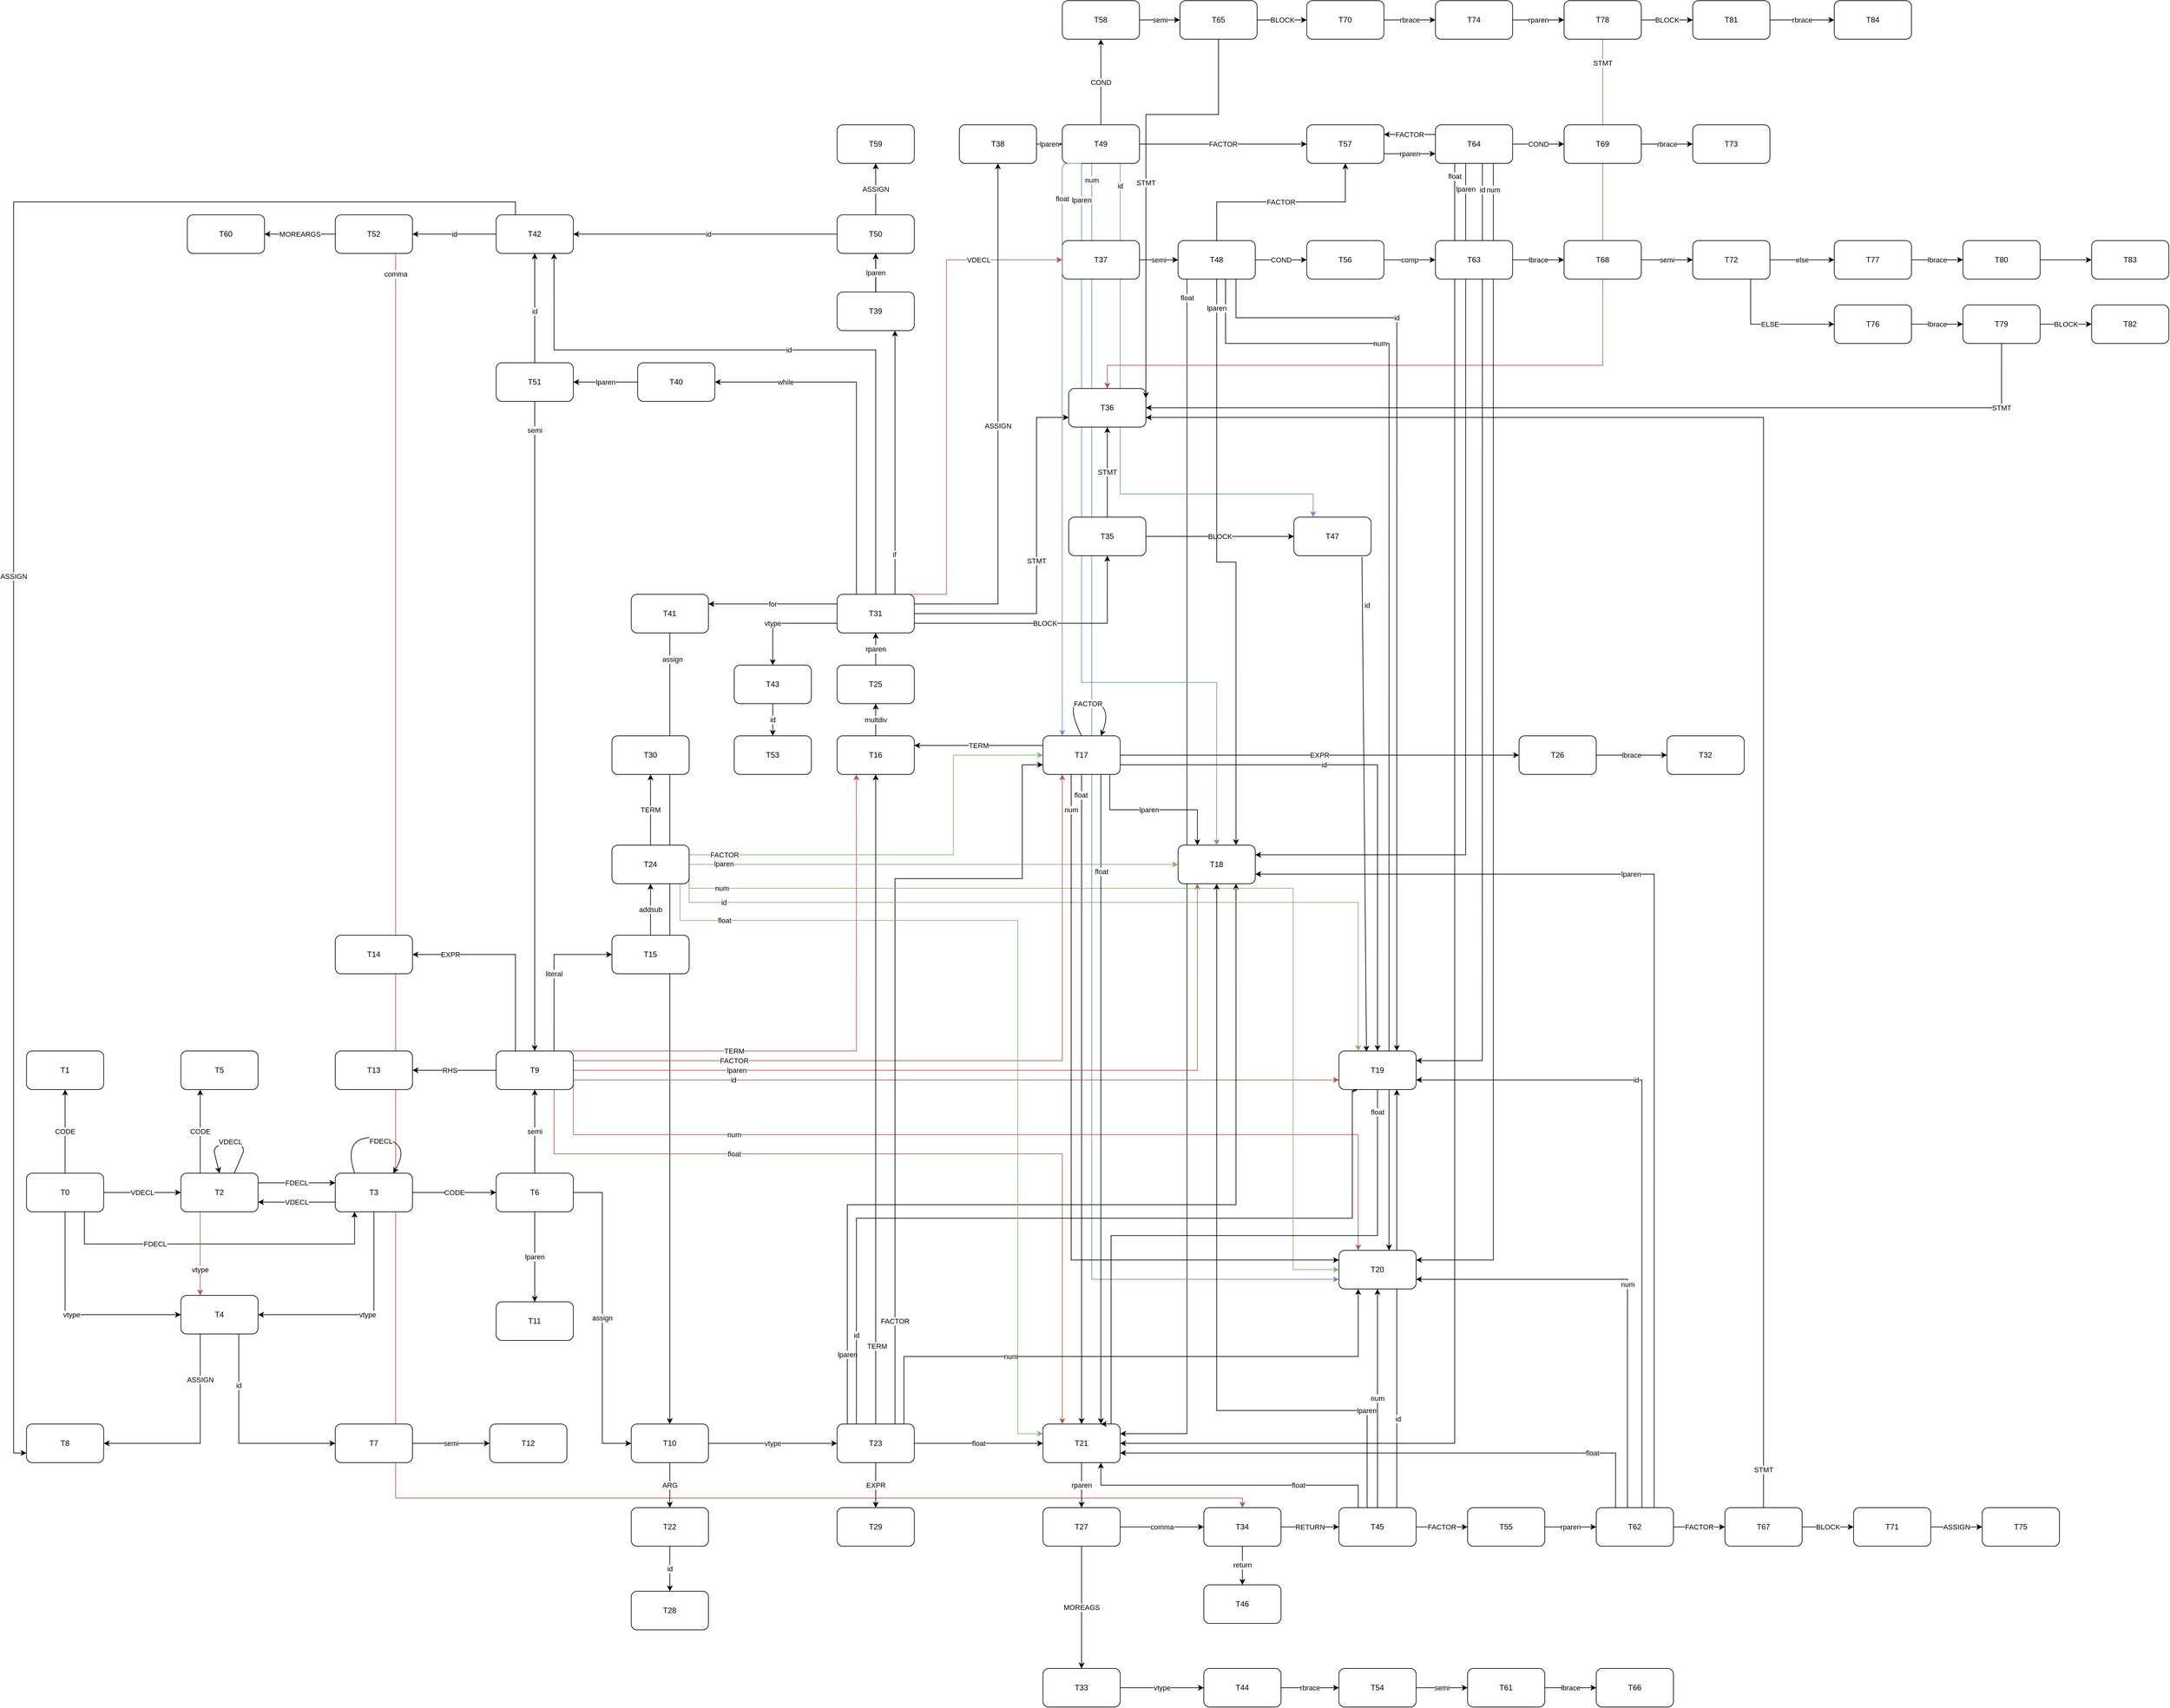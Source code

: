 <mxfile version="13.2.3" type="device"><diagram id="I7pkPRzy0x5jujflDMTu" name="Page-1"><mxGraphModel dx="1694" dy="1196" grid="0" gridSize="10" guides="1" tooltips="1" connect="1" arrows="1" fold="1" page="1" pageScale="1" pageWidth="4681" pageHeight="3300" math="0" shadow="0"><root><mxCell id="0"/><mxCell id="1" parent="0"/><mxCell id="yj8nTKA2-zO3jU8kChY5-341" value="float" style="edgeStyle=orthogonalEdgeStyle;rounded=0;orthogonalLoop=1;jettySize=auto;html=1;exitX=0.25;exitY=1;exitDx=0;exitDy=0;entryX=1;entryY=0.25;entryDx=0;entryDy=0;" edge="1" parent="1" source="yj8nTKA2-zO3jU8kChY5-158" target="yj8nTKA2-zO3jU8kChY5-53"><mxGeometry x="-0.953" relative="1" as="geometry"><mxPoint x="2558" y="2049" as="targetPoint"/><Array as="points"><mxPoint x="2366" y="940"/><mxPoint x="2366" y="2735"/></Array><mxPoint as="offset"/></mxGeometry></mxCell><mxCell id="yj8nTKA2-zO3jU8kChY5-340" value="comma" style="edgeStyle=orthogonalEdgeStyle;rounded=0;orthogonalLoop=1;jettySize=auto;html=1;exitX=0.5;exitY=1;exitDx=0;exitDy=0;entryX=0.5;entryY=0;entryDx=0;entryDy=0;fillColor=#f8cecc;strokeColor=#b85450;" edge="1" parent="1" source="yj8nTKA2-zO3jU8kChY5-171" target="yj8nTKA2-zO3jU8kChY5-129"><mxGeometry x="-0.96" relative="1" as="geometry"><mxPoint x="1115" y="2855" as="targetPoint"/><Array as="points"><mxPoint x="1136" y="900"/><mxPoint x="1136" y="2835"/><mxPoint x="2452" y="2835"/></Array><mxPoint as="offset"/></mxGeometry></mxCell><mxCell id="yj8nTKA2-zO3jU8kChY5-338" value="num" style="edgeStyle=orthogonalEdgeStyle;rounded=0;orthogonalLoop=1;jettySize=auto;html=1;exitX=0.5;exitY=1;exitDx=0;exitDy=0;entryX=0;entryY=0.75;entryDx=0;entryDy=0;fillColor=#dae8fc;strokeColor=#6c8ebf;" edge="1" parent="1" source="yj8nTKA2-zO3jU8kChY5-160" target="yj8nTKA2-zO3jU8kChY5-42"><mxGeometry x="-0.963" relative="1" as="geometry"><mxPoint x="2458" y="1565.333" as="targetPoint"/><Array as="points"><mxPoint x="2218" y="760"/><mxPoint x="2218" y="2495"/></Array><mxPoint y="1" as="offset"/></mxGeometry></mxCell><mxCell id="yj8nTKA2-zO3jU8kChY5-333" value="lparen" style="edgeStyle=orthogonalEdgeStyle;rounded=0;orthogonalLoop=1;jettySize=auto;html=1;exitX=0.25;exitY=1;exitDx=0;exitDy=0;fillColor=#dae8fc;strokeColor=#6c8ebf;entryX=0.5;entryY=0;entryDx=0;entryDy=0;" edge="1" parent="1" source="yj8nTKA2-zO3jU8kChY5-160" target="yj8nTKA2-zO3jU8kChY5-40"><mxGeometry x="-0.91" relative="1" as="geometry"><mxPoint x="2409.667" y="1813.667" as="targetPoint"/><Array as="points"><mxPoint x="2202" y="1567"/><mxPoint x="2412" y="1567"/></Array><mxPoint as="offset"/></mxGeometry></mxCell><mxCell id="yj8nTKA2-zO3jU8kChY5-332" value="id" style="edgeStyle=orthogonalEdgeStyle;rounded=0;orthogonalLoop=1;jettySize=auto;html=1;exitX=0.75;exitY=1;exitDx=0;exitDy=0;entryX=0.25;entryY=0;entryDx=0;entryDy=0;fillColor=#dae8fc;strokeColor=#6c8ebf;" edge="1" parent="1" source="yj8nTKA2-zO3jU8kChY5-160" target="yj8nTKA2-zO3jU8kChY5-155"><mxGeometry x="-0.92" relative="1" as="geometry"><Array as="points"><mxPoint x="2262" y="1274"/><mxPoint x="2562" y="1274"/></Array><mxPoint y="1" as="offset"/></mxGeometry></mxCell><mxCell id="yj8nTKA2-zO3jU8kChY5-331" value="STMT" style="edgeStyle=orthogonalEdgeStyle;rounded=0;orthogonalLoop=1;jettySize=auto;html=1;exitX=0.5;exitY=1;exitDx=0;exitDy=0;entryX=0.5;entryY=0;entryDx=0;entryDy=0;fillColor=#f8cecc;strokeColor=#b85450;" edge="1" parent="1" source="yj8nTKA2-zO3jU8kChY5-254" target="yj8nTKA2-zO3jU8kChY5-136"><mxGeometry x="-0.944" relative="1" as="geometry"><Array as="points"><mxPoint x="3012" y="1074"/><mxPoint x="2242" y="1074"/></Array><mxPoint as="offset"/></mxGeometry></mxCell><mxCell id="yj8nTKA2-zO3jU8kChY5-305" value="num" style="edgeStyle=orthogonalEdgeStyle;rounded=0;orthogonalLoop=1;jettySize=auto;html=1;exitX=0.5;exitY=1;exitDx=0;exitDy=0;entryX=0.649;entryY=0;entryDx=0;entryDy=0;entryPerimeter=0;" edge="1" parent="1" source="yj8nTKA2-zO3jU8kChY5-158" target="yj8nTKA2-zO3jU8kChY5-42"><mxGeometry x="-0.602" relative="1" as="geometry"><mxPoint x="2652.18" y="1580" as="targetPoint"/><Array as="points"><mxPoint x="2426" y="940"/><mxPoint x="2426" y="1040"/><mxPoint x="2680" y="1040"/></Array><mxPoint as="offset"/></mxGeometry></mxCell><mxCell id="yj8nTKA2-zO3jU8kChY5-297" value="float" style="edgeStyle=orthogonalEdgeStyle;rounded=0;orthogonalLoop=1;jettySize=auto;html=1;exitX=0.25;exitY=1;exitDx=0;exitDy=0;entryX=1;entryY=0.5;entryDx=0;entryDy=0;" edge="1" parent="1" source="yj8nTKA2-zO3jU8kChY5-215" target="yj8nTKA2-zO3jU8kChY5-53"><mxGeometry x="-0.984" relative="1" as="geometry"><mxPoint x="2762.18" y="2570" as="targetPoint"/><mxPoint as="offset"/></mxGeometry></mxCell><mxCell id="yj8nTKA2-zO3jU8kChY5-295" value="id" style="edgeStyle=orthogonalEdgeStyle;rounded=0;orthogonalLoop=1;jettySize=auto;html=1;exitX=0.608;exitY=0.983;exitDx=0;exitDy=0;entryX=1;entryY=0.25;entryDx=0;entryDy=0;exitPerimeter=0;" edge="1" parent="1" source="yj8nTKA2-zO3jU8kChY5-215" target="yj8nTKA2-zO3jU8kChY5-41"><mxGeometry x="-0.944" relative="1" as="geometry"><mxPoint x="3172.18" y="1610" as="targetPoint"/><mxPoint as="offset"/></mxGeometry></mxCell><mxCell id="yj8nTKA2-zO3jU8kChY5-296" value="lparen" style="edgeStyle=orthogonalEdgeStyle;rounded=0;orthogonalLoop=1;jettySize=auto;html=1;exitX=0.392;exitY=1;exitDx=0;exitDy=0;entryX=1;entryY=0.25;entryDx=0;entryDy=0;exitPerimeter=0;" edge="1" parent="1" source="yj8nTKA2-zO3jU8kChY5-215" target="yj8nTKA2-zO3jU8kChY5-40"><mxGeometry x="-0.943" relative="1" as="geometry"><mxPoint x="2632.18" y="1870" as="targetPoint"/><mxPoint as="offset"/></mxGeometry></mxCell><mxCell id="yj8nTKA2-zO3jU8kChY5-294" value="num" style="edgeStyle=orthogonalEdgeStyle;rounded=0;orthogonalLoop=1;jettySize=auto;html=1;exitX=0.75;exitY=1;exitDx=0;exitDy=0;entryX=1;entryY=0.25;entryDx=0;entryDy=0;" edge="1" parent="1" source="yj8nTKA2-zO3jU8kChY5-215" target="yj8nTKA2-zO3jU8kChY5-42"><mxGeometry x="-0.955" relative="1" as="geometry"><mxPoint x="2902.18" y="1490" as="targetPoint"/><mxPoint as="offset"/></mxGeometry></mxCell><mxCell id="yj8nTKA2-zO3jU8kChY5-205" value="id" style="edgeStyle=orthogonalEdgeStyle;rounded=0;orthogonalLoop=1;jettySize=auto;html=1;exitX=0.5;exitY=0;exitDx=0;exitDy=0;entryX=0.5;entryY=1;entryDx=0;entryDy=0;" edge="1" parent="1" source="yj8nTKA2-zO3jU8kChY5-168" target="yj8nTKA2-zO3jU8kChY5-138"><mxGeometry x="-0.059" relative="1" as="geometry"><mxPoint x="1362.18" y="1120" as="targetPoint"/><mxPoint as="offset"/></mxGeometry></mxCell><mxCell id="yj8nTKA2-zO3jU8kChY5-200" value="float" style="endArrow=classic;html=1;exitX=0.5;exitY=1;exitDx=0;exitDy=0;entryX=0.5;entryY=0;entryDx=0;entryDy=0;" edge="1" parent="1" source="yj8nTKA2-zO3jU8kChY5-39" target="yj8nTKA2-zO3jU8kChY5-53"><mxGeometry x="-0.937" y="-1" width="50" height="50" relative="1" as="geometry"><mxPoint x="1922.18" y="810" as="sourcePoint"/><mxPoint x="2152.18" y="2040" as="targetPoint"/><mxPoint as="offset"/></mxGeometry></mxCell><mxCell id="yj8nTKA2-zO3jU8kChY5-184" value="id" style="endArrow=classic;html=1;entryX=0.75;entryY=1;entryDx=0;entryDy=0;exitX=0.75;exitY=0;exitDx=0;exitDy=0;" edge="1" parent="1" source="yj8nTKA2-zO3jU8kChY5-151" target="yj8nTKA2-zO3jU8kChY5-41"><mxGeometry x="-0.576" y="-2" width="50" height="50" relative="1" as="geometry"><mxPoint x="2562.18" y="2980" as="sourcePoint"/><mxPoint x="2122.18" y="2610" as="targetPoint"/><mxPoint as="offset"/></mxGeometry></mxCell><mxCell id="yj8nTKA2-zO3jU8kChY5-170" value="assign" style="endArrow=classic;html=1;exitX=0.5;exitY=1;exitDx=0;exitDy=0;fillColor=#dae8fc;strokeColor=#000000;" edge="1" parent="1" source="yj8nTKA2-zO3jU8kChY5-131" target="yj8nTKA2-zO3jU8kChY5-29"><mxGeometry x="-0.932" y="4" width="50" height="50" relative="1" as="geometry"><mxPoint x="1242.18" y="1020" as="sourcePoint"/><mxPoint x="1512.18" y="2440" as="targetPoint"/><mxPoint y="-1" as="offset"/></mxGeometry></mxCell><mxCell id="yj8nTKA2-zO3jU8kChY5-89" value="CODE" style="edgeStyle=orthogonalEdgeStyle;rounded=0;orthogonalLoop=1;jettySize=auto;html=1;exitX=0.5;exitY=0;exitDx=0;exitDy=0;" edge="1" parent="1" source="yj8nTKA2-zO3jU8kChY5-1" target="yj8nTKA2-zO3jU8kChY5-2"><mxGeometry relative="1" as="geometry"/></mxCell><mxCell id="yj8nTKA2-zO3jU8kChY5-90" value="vtype" style="edgeStyle=orthogonalEdgeStyle;rounded=0;orthogonalLoop=1;jettySize=auto;html=1;exitX=0.5;exitY=1;exitDx=0;exitDy=0;entryX=0;entryY=0.5;entryDx=0;entryDy=0;" edge="1" parent="1" source="yj8nTKA2-zO3jU8kChY5-1" target="yj8nTKA2-zO3jU8kChY5-9"><mxGeometry relative="1" as="geometry"/></mxCell><mxCell id="yj8nTKA2-zO3jU8kChY5-95" value="VDECL" style="edgeStyle=orthogonalEdgeStyle;rounded=0;orthogonalLoop=1;jettySize=auto;html=1;exitX=1;exitY=0.5;exitDx=0;exitDy=0;entryX=0;entryY=0.5;entryDx=0;entryDy=0;" edge="1" parent="1" source="yj8nTKA2-zO3jU8kChY5-1" target="yj8nTKA2-zO3jU8kChY5-4"><mxGeometry relative="1" as="geometry"/></mxCell><mxCell id="yj8nTKA2-zO3jU8kChY5-99" value="FDECL" style="edgeStyle=orthogonalEdgeStyle;rounded=0;orthogonalLoop=1;jettySize=auto;html=1;exitX=0.75;exitY=1;exitDx=0;exitDy=0;entryX=0.25;entryY=1;entryDx=0;entryDy=0;" edge="1" parent="1" source="yj8nTKA2-zO3jU8kChY5-1" target="yj8nTKA2-zO3jU8kChY5-6"><mxGeometry x="-0.385" relative="1" as="geometry"><Array as="points"><mxPoint x="652.18" y="2440"/><mxPoint x="1072.18" y="2440"/></Array><mxPoint as="offset"/></mxGeometry></mxCell><mxCell id="yj8nTKA2-zO3jU8kChY5-1" value="T0" style="rounded=1;whiteSpace=wrap;html=1;" vertex="1" parent="1"><mxGeometry x="562.18" y="2330" width="120" height="60" as="geometry"/></mxCell><mxCell id="yj8nTKA2-zO3jU8kChY5-2" value="T1" style="rounded=1;whiteSpace=wrap;html=1;" vertex="1" parent="1"><mxGeometry x="562.18" y="2140" width="120" height="60" as="geometry"/></mxCell><mxCell id="yj8nTKA2-zO3jU8kChY5-92" value="CODE" style="edgeStyle=orthogonalEdgeStyle;rounded=0;orthogonalLoop=1;jettySize=auto;html=1;exitX=0.25;exitY=0;exitDx=0;exitDy=0;entryX=0.25;entryY=1;entryDx=0;entryDy=0;" edge="1" parent="1" source="yj8nTKA2-zO3jU8kChY5-4" target="yj8nTKA2-zO3jU8kChY5-11"><mxGeometry relative="1" as="geometry"/></mxCell><mxCell id="yj8nTKA2-zO3jU8kChY5-93" value="FDECL" style="edgeStyle=orthogonalEdgeStyle;rounded=0;orthogonalLoop=1;jettySize=auto;html=1;exitX=1;exitY=0.25;exitDx=0;exitDy=0;entryX=0;entryY=0.25;entryDx=0;entryDy=0;" edge="1" parent="1" source="yj8nTKA2-zO3jU8kChY5-4" target="yj8nTKA2-zO3jU8kChY5-6"><mxGeometry relative="1" as="geometry"/></mxCell><mxCell id="yj8nTKA2-zO3jU8kChY5-94" value="vtype" style="edgeStyle=orthogonalEdgeStyle;rounded=0;orthogonalLoop=1;jettySize=auto;html=1;exitX=0.25;exitY=1;exitDx=0;exitDy=0;entryX=0.25;entryY=0;entryDx=0;entryDy=0;fillColor=#f8cecc;strokeColor=#b85450;" edge="1" parent="1" source="yj8nTKA2-zO3jU8kChY5-4" target="yj8nTKA2-zO3jU8kChY5-9"><mxGeometry x="0.385" relative="1" as="geometry"><mxPoint as="offset"/></mxGeometry></mxCell><mxCell id="yj8nTKA2-zO3jU8kChY5-4" value="T2" style="rounded=1;whiteSpace=wrap;html=1;" vertex="1" parent="1"><mxGeometry x="802.18" y="2330" width="120" height="60" as="geometry"/></mxCell><mxCell id="yj8nTKA2-zO3jU8kChY5-100" value="VDECL" style="edgeStyle=orthogonalEdgeStyle;rounded=0;orthogonalLoop=1;jettySize=auto;html=1;exitX=0;exitY=0.75;exitDx=0;exitDy=0;entryX=1;entryY=0.75;entryDx=0;entryDy=0;" edge="1" parent="1" source="yj8nTKA2-zO3jU8kChY5-6" target="yj8nTKA2-zO3jU8kChY5-4"><mxGeometry relative="1" as="geometry"/></mxCell><mxCell id="yj8nTKA2-zO3jU8kChY5-275" value="vtype" style="edgeStyle=orthogonalEdgeStyle;rounded=0;orthogonalLoop=1;jettySize=auto;html=1;exitX=0.5;exitY=1;exitDx=0;exitDy=0;entryX=1;entryY=0.5;entryDx=0;entryDy=0;" edge="1" parent="1" source="yj8nTKA2-zO3jU8kChY5-6" target="yj8nTKA2-zO3jU8kChY5-9"><mxGeometry relative="1" as="geometry"/></mxCell><mxCell id="yj8nTKA2-zO3jU8kChY5-6" value="T3" style="rounded=1;whiteSpace=wrap;html=1;" vertex="1" parent="1"><mxGeometry x="1042.18" y="2330" width="120" height="60" as="geometry"/></mxCell><mxCell id="yj8nTKA2-zO3jU8kChY5-97" value="id" style="edgeStyle=orthogonalEdgeStyle;rounded=0;orthogonalLoop=1;jettySize=auto;html=1;exitX=0.75;exitY=1;exitDx=0;exitDy=0;entryX=0;entryY=0.5;entryDx=0;entryDy=0;" edge="1" parent="1" source="yj8nTKA2-zO3jU8kChY5-9" target="yj8nTKA2-zO3jU8kChY5-23"><mxGeometry x="-0.5" relative="1" as="geometry"><mxPoint as="offset"/></mxGeometry></mxCell><mxCell id="yj8nTKA2-zO3jU8kChY5-98" value="ASSIGN" style="edgeStyle=orthogonalEdgeStyle;rounded=0;orthogonalLoop=1;jettySize=auto;html=1;exitX=0.25;exitY=1;exitDx=0;exitDy=0;entryX=1;entryY=0.5;entryDx=0;entryDy=0;" edge="1" parent="1" source="yj8nTKA2-zO3jU8kChY5-9" target="yj8nTKA2-zO3jU8kChY5-25"><mxGeometry x="-0.556" relative="1" as="geometry"><mxPoint as="offset"/></mxGeometry></mxCell><mxCell id="yj8nTKA2-zO3jU8kChY5-9" value="T4" style="rounded=1;whiteSpace=wrap;html=1;" vertex="1" parent="1"><mxGeometry x="802.18" y="2520" width="120" height="60" as="geometry"/></mxCell><mxCell id="yj8nTKA2-zO3jU8kChY5-11" value="T5" style="rounded=1;whiteSpace=wrap;html=1;" vertex="1" parent="1"><mxGeometry x="802.18" y="2140" width="120" height="60" as="geometry"/></mxCell><mxCell id="yj8nTKA2-zO3jU8kChY5-14" value="VDECL" style="endArrow=classic;html=1;entryX=0.5;entryY=0;entryDx=0;entryDy=0;exitX=0.692;exitY=0;exitDx=0;exitDy=0;exitPerimeter=0;" edge="1" parent="1" source="yj8nTKA2-zO3jU8kChY5-4" target="yj8nTKA2-zO3jU8kChY5-4"><mxGeometry width="50" height="50" relative="1" as="geometry"><mxPoint x="852.18" y="2370" as="sourcePoint"/><mxPoint x="902.18" y="2320" as="targetPoint"/><Array as="points"><mxPoint x="902.18" y="2290"/><mxPoint x="882.18" y="2280"/><mxPoint x="852.18" y="2290"/></Array></mxGeometry></mxCell><mxCell id="yj8nTKA2-zO3jU8kChY5-101" value="lparen" style="edgeStyle=orthogonalEdgeStyle;rounded=0;orthogonalLoop=1;jettySize=auto;html=1;exitX=0.5;exitY=1;exitDx=0;exitDy=0;" edge="1" parent="1" source="yj8nTKA2-zO3jU8kChY5-17" target="yj8nTKA2-zO3jU8kChY5-31"><mxGeometry relative="1" as="geometry"/></mxCell><mxCell id="yj8nTKA2-zO3jU8kChY5-102" value="semi" style="edgeStyle=orthogonalEdgeStyle;rounded=0;orthogonalLoop=1;jettySize=auto;html=1;exitX=0.5;exitY=0;exitDx=0;exitDy=0;entryX=0.5;entryY=1;entryDx=0;entryDy=0;" edge="1" parent="1" source="yj8nTKA2-zO3jU8kChY5-17" target="yj8nTKA2-zO3jU8kChY5-27"><mxGeometry relative="1" as="geometry"/></mxCell><mxCell id="yj8nTKA2-zO3jU8kChY5-273" value="assign" style="edgeStyle=orthogonalEdgeStyle;rounded=0;orthogonalLoop=1;jettySize=auto;html=1;exitX=1;exitY=0.5;exitDx=0;exitDy=0;entryX=0;entryY=0.5;entryDx=0;entryDy=0;" edge="1" parent="1" source="yj8nTKA2-zO3jU8kChY5-17" target="yj8nTKA2-zO3jU8kChY5-29"><mxGeometry relative="1" as="geometry"/></mxCell><mxCell id="yj8nTKA2-zO3jU8kChY5-17" value="T6" style="rounded=1;whiteSpace=wrap;html=1;" vertex="1" parent="1"><mxGeometry x="1292.18" y="2330" width="120" height="60" as="geometry"/></mxCell><mxCell id="yj8nTKA2-zO3jU8kChY5-18" value="CODE" style="endArrow=classic;html=1;entryX=0;entryY=0.5;entryDx=0;entryDy=0;exitX=1;exitY=0.5;exitDx=0;exitDy=0;" edge="1" parent="1" source="yj8nTKA2-zO3jU8kChY5-6" target="yj8nTKA2-zO3jU8kChY5-17"><mxGeometry width="50" height="50" relative="1" as="geometry"><mxPoint x="1092.18" y="2460" as="sourcePoint"/><mxPoint x="1142.18" y="2410" as="targetPoint"/></mxGeometry></mxCell><mxCell id="yj8nTKA2-zO3jU8kChY5-20" value="FDECL" style="curved=1;endArrow=classic;html=1;exitX=0.25;exitY=0;exitDx=0;exitDy=0;entryX=0.75;entryY=0;entryDx=0;entryDy=0;" edge="1" parent="1" source="yj8nTKA2-zO3jU8kChY5-6" target="yj8nTKA2-zO3jU8kChY5-6"><mxGeometry x="0.068" y="-5" width="50" height="50" relative="1" as="geometry"><mxPoint x="1132.18" y="2460" as="sourcePoint"/><mxPoint x="1182.18" y="2410" as="targetPoint"/><Array as="points"><mxPoint x="1052.18" y="2270"/><mxPoint x="1162.18" y="2280"/></Array><mxPoint x="1" as="offset"/></mxGeometry></mxCell><mxCell id="yj8nTKA2-zO3jU8kChY5-23" value="T7" style="rounded=1;whiteSpace=wrap;html=1;" vertex="1" parent="1"><mxGeometry x="1042.18" y="2720" width="120" height="60" as="geometry"/></mxCell><mxCell id="yj8nTKA2-zO3jU8kChY5-25" value="T8" style="rounded=1;whiteSpace=wrap;html=1;" vertex="1" parent="1"><mxGeometry x="562.18" y="2720" width="120" height="60" as="geometry"/></mxCell><mxCell id="yj8nTKA2-zO3jU8kChY5-87" value="EXPR" style="edgeStyle=orthogonalEdgeStyle;rounded=0;orthogonalLoop=1;jettySize=auto;html=1;exitX=0.25;exitY=0;exitDx=0;exitDy=0;entryX=1;entryY=0.5;entryDx=0;entryDy=0;" edge="1" parent="1" source="yj8nTKA2-zO3jU8kChY5-27" target="yj8nTKA2-zO3jU8kChY5-36"><mxGeometry x="0.622" relative="1" as="geometry"><mxPoint as="offset"/></mxGeometry></mxCell><mxCell id="yj8nTKA2-zO3jU8kChY5-88" value="RHS" style="edgeStyle=orthogonalEdgeStyle;rounded=0;orthogonalLoop=1;jettySize=auto;html=1;exitX=0;exitY=0.5;exitDx=0;exitDy=0;entryX=1;entryY=0.5;entryDx=0;entryDy=0;" edge="1" parent="1" source="yj8nTKA2-zO3jU8kChY5-27" target="yj8nTKA2-zO3jU8kChY5-35"><mxGeometry x="0.111" relative="1" as="geometry"><mxPoint as="offset"/></mxGeometry></mxCell><mxCell id="yj8nTKA2-zO3jU8kChY5-104" value="literal" style="edgeStyle=orthogonalEdgeStyle;rounded=0;orthogonalLoop=1;jettySize=auto;html=1;exitX=0.75;exitY=0;exitDx=0;exitDy=0;entryX=0;entryY=0.5;entryDx=0;entryDy=0;" edge="1" parent="1" source="yj8nTKA2-zO3jU8kChY5-27" target="yj8nTKA2-zO3jU8kChY5-37"><mxGeometry relative="1" as="geometry"/></mxCell><mxCell id="yj8nTKA2-zO3jU8kChY5-312" value="float" style="edgeStyle=orthogonalEdgeStyle;rounded=0;orthogonalLoop=1;jettySize=auto;html=1;exitX=0.75;exitY=1;exitDx=0;exitDy=0;entryX=0.25;entryY=0;entryDx=0;entryDy=0;fillColor=#f8cecc;strokeColor=#b85450;" edge="1" parent="1" source="yj8nTKA2-zO3jU8kChY5-27" target="yj8nTKA2-zO3jU8kChY5-53"><mxGeometry x="-0.42" relative="1" as="geometry"><Array as="points"><mxPoint x="1382.18" y="2300"/><mxPoint x="2172.18" y="2300"/></Array><mxPoint as="offset"/></mxGeometry></mxCell><mxCell id="yj8nTKA2-zO3jU8kChY5-314" value="lparen" style="edgeStyle=orthogonalEdgeStyle;rounded=0;orthogonalLoop=1;jettySize=auto;html=1;exitX=1;exitY=0.5;exitDx=0;exitDy=0;entryX=0.25;entryY=1;entryDx=0;entryDy=0;fillColor=#f8cecc;strokeColor=#b85450;" edge="1" parent="1" source="yj8nTKA2-zO3jU8kChY5-27" target="yj8nTKA2-zO3jU8kChY5-40"><mxGeometry x="-0.598" relative="1" as="geometry"><mxPoint as="offset"/></mxGeometry></mxCell><mxCell id="yj8nTKA2-zO3jU8kChY5-315" value="num" style="edgeStyle=orthogonalEdgeStyle;rounded=0;orthogonalLoop=1;jettySize=auto;html=1;exitX=1;exitY=0.75;exitDx=0;exitDy=0;entryX=0.25;entryY=0;entryDx=0;entryDy=0;fillColor=#f8cecc;strokeColor=#b85450;" edge="1" parent="1" source="yj8nTKA2-zO3jU8kChY5-27" target="yj8nTKA2-zO3jU8kChY5-42"><mxGeometry x="-0.549" relative="1" as="geometry"><Array as="points"><mxPoint x="1412.18" y="2270"/><mxPoint x="2632.18" y="2270"/></Array><mxPoint as="offset"/></mxGeometry></mxCell><mxCell id="yj8nTKA2-zO3jU8kChY5-316" value="FACTOR" style="edgeStyle=orthogonalEdgeStyle;rounded=0;orthogonalLoop=1;jettySize=auto;html=1;exitX=1;exitY=0.25;exitDx=0;exitDy=0;entryX=0.25;entryY=1;entryDx=0;entryDy=0;fillColor=#f8cecc;strokeColor=#b85450;" edge="1" parent="1" source="yj8nTKA2-zO3jU8kChY5-27" target="yj8nTKA2-zO3jU8kChY5-39"><mxGeometry x="-0.585" relative="1" as="geometry"><mxPoint as="offset"/></mxGeometry></mxCell><mxCell id="yj8nTKA2-zO3jU8kChY5-317" value="TERM" style="edgeStyle=orthogonalEdgeStyle;rounded=0;orthogonalLoop=1;jettySize=auto;html=1;exitX=0.75;exitY=0;exitDx=0;exitDy=0;entryX=0.25;entryY=1;entryDx=0;entryDy=0;fillColor=#f8cecc;strokeColor=#b85450;" edge="1" parent="1" source="yj8nTKA2-zO3jU8kChY5-27" target="yj8nTKA2-zO3jU8kChY5-38"><mxGeometry x="-0.378" relative="1" as="geometry"><Array as="points"><mxPoint x="1852.18" y="2140"/></Array><mxPoint as="offset"/></mxGeometry></mxCell><mxCell id="yj8nTKA2-zO3jU8kChY5-27" value="T9" style="rounded=1;whiteSpace=wrap;html=1;" vertex="1" parent="1"><mxGeometry x="1292.18" y="2140" width="120" height="60" as="geometry"/></mxCell><mxCell id="yj8nTKA2-zO3jU8kChY5-29" value="T10" style="rounded=1;whiteSpace=wrap;html=1;" vertex="1" parent="1"><mxGeometry x="1502.18" y="2720" width="120" height="60" as="geometry"/></mxCell><mxCell id="yj8nTKA2-zO3jU8kChY5-31" value="T11" style="rounded=1;whiteSpace=wrap;html=1;" vertex="1" parent="1"><mxGeometry x="1292.18" y="2530" width="120" height="60" as="geometry"/></mxCell><mxCell id="yj8nTKA2-zO3jU8kChY5-33" value="T12" style="rounded=1;whiteSpace=wrap;html=1;" vertex="1" parent="1"><mxGeometry x="1282.18" y="2720" width="120" height="60" as="geometry"/></mxCell><mxCell id="yj8nTKA2-zO3jU8kChY5-34" value="semi" style="endArrow=classic;html=1;entryX=0;entryY=0.5;entryDx=0;entryDy=0;exitX=1;exitY=0.5;exitDx=0;exitDy=0;" edge="1" parent="1" source="yj8nTKA2-zO3jU8kChY5-23" target="yj8nTKA2-zO3jU8kChY5-33"><mxGeometry width="50" height="50" relative="1" as="geometry"><mxPoint x="1432.18" y="2650" as="sourcePoint"/><mxPoint x="1482.18" y="2600" as="targetPoint"/></mxGeometry></mxCell><mxCell id="yj8nTKA2-zO3jU8kChY5-35" value="T13" style="rounded=1;whiteSpace=wrap;html=1;" vertex="1" parent="1"><mxGeometry x="1042.18" y="2140" width="120" height="60" as="geometry"/></mxCell><mxCell id="yj8nTKA2-zO3jU8kChY5-36" value="T14" style="rounded=1;whiteSpace=wrap;html=1;" vertex="1" parent="1"><mxGeometry x="1042.18" y="1960" width="120" height="60" as="geometry"/></mxCell><mxCell id="yj8nTKA2-zO3jU8kChY5-116" value="addsub" style="edgeStyle=orthogonalEdgeStyle;rounded=0;orthogonalLoop=1;jettySize=auto;html=1;exitX=0.5;exitY=0;exitDx=0;exitDy=0;entryX=0.5;entryY=1;entryDx=0;entryDy=0;" edge="1" parent="1" source="yj8nTKA2-zO3jU8kChY5-37" target="yj8nTKA2-zO3jU8kChY5-58"><mxGeometry relative="1" as="geometry"/></mxCell><mxCell id="yj8nTKA2-zO3jU8kChY5-37" value="T15" style="rounded=1;whiteSpace=wrap;html=1;" vertex="1" parent="1"><mxGeometry x="1472.18" y="1960" width="120" height="60" as="geometry"/></mxCell><mxCell id="yj8nTKA2-zO3jU8kChY5-38" value="T16" style="rounded=1;whiteSpace=wrap;html=1;" vertex="1" parent="1"><mxGeometry x="1822.18" y="1650" width="120" height="60" as="geometry"/></mxCell><mxCell id="yj8nTKA2-zO3jU8kChY5-40" value="T18" style="rounded=1;whiteSpace=wrap;html=1;" vertex="1" parent="1"><mxGeometry x="2352.18" y="1820" width="120" height="60" as="geometry"/></mxCell><mxCell id="yj8nTKA2-zO3jU8kChY5-42" value="T20" style="rounded=1;whiteSpace=wrap;html=1;" vertex="1" parent="1"><mxGeometry x="2602.18" y="2450" width="120" height="60" as="geometry"/></mxCell><mxCell id="yj8nTKA2-zO3jU8kChY5-49" value="id" style="endArrow=classic;html=1;entryX=0;entryY=0.75;entryDx=0;entryDy=0;exitX=1;exitY=0.75;exitDx=0;exitDy=0;fillColor=#f8cecc;strokeColor=#b85450;" edge="1" parent="1" source="yj8nTKA2-zO3jU8kChY5-27" target="yj8nTKA2-zO3jU8kChY5-41"><mxGeometry x="-0.584" width="50" height="50" relative="1" as="geometry"><mxPoint x="1662.18" y="2650" as="sourcePoint"/><mxPoint x="1712.18" y="2600" as="targetPoint"/><mxPoint x="1" as="offset"/></mxGeometry></mxCell><mxCell id="yj8nTKA2-zO3jU8kChY5-106" value="rparen" style="edgeStyle=orthogonalEdgeStyle;rounded=0;orthogonalLoop=1;jettySize=auto;html=1;exitX=0.5;exitY=1;exitDx=0;exitDy=0;entryX=0.5;entryY=0;entryDx=0;entryDy=0;" edge="1" parent="1" source="yj8nTKA2-zO3jU8kChY5-53" target="yj8nTKA2-zO3jU8kChY5-67"><mxGeometry relative="1" as="geometry"/></mxCell><mxCell id="yj8nTKA2-zO3jU8kChY5-53" value="T21" style="rounded=1;whiteSpace=wrap;html=1;" vertex="1" parent="1"><mxGeometry x="2142.18" y="2720" width="120" height="60" as="geometry"/></mxCell><mxCell id="yj8nTKA2-zO3jU8kChY5-54" value="T22" style="rounded=1;whiteSpace=wrap;html=1;" vertex="1" parent="1"><mxGeometry x="1502.18" y="2850" width="120" height="60" as="geometry"/></mxCell><mxCell id="yj8nTKA2-zO3jU8kChY5-55" value="ARG" style="endArrow=classic;html=1;exitX=0.5;exitY=1;exitDx=0;exitDy=0;entryX=0.5;entryY=0;entryDx=0;entryDy=0;" edge="1" parent="1" source="yj8nTKA2-zO3jU8kChY5-29" target="yj8nTKA2-zO3jU8kChY5-54"><mxGeometry width="50" height="50" relative="1" as="geometry"><mxPoint x="1742.18" y="2400" as="sourcePoint"/><mxPoint x="1792.18" y="2350" as="targetPoint"/></mxGeometry></mxCell><mxCell id="yj8nTKA2-zO3jU8kChY5-105" value="EXPR" style="edgeStyle=orthogonalEdgeStyle;rounded=0;orthogonalLoop=1;jettySize=auto;html=1;exitX=0.5;exitY=1;exitDx=0;exitDy=0;entryX=0.5;entryY=0;entryDx=0;entryDy=0;" edge="1" parent="1" source="yj8nTKA2-zO3jU8kChY5-56" target="yj8nTKA2-zO3jU8kChY5-65"><mxGeometry relative="1" as="geometry"/></mxCell><mxCell id="yj8nTKA2-zO3jU8kChY5-329" value="num" style="edgeStyle=orthogonalEdgeStyle;rounded=0;orthogonalLoop=1;jettySize=auto;html=1;exitX=0.75;exitY=0;exitDx=0;exitDy=0;entryX=0.25;entryY=1;entryDx=0;entryDy=0;" edge="1" parent="1" source="yj8nTKA2-zO3jU8kChY5-56" target="yj8nTKA2-zO3jU8kChY5-42"><mxGeometry x="-0.385" relative="1" as="geometry"><Array as="points"><mxPoint x="1926" y="2720"/><mxPoint x="1926" y="2615"/><mxPoint x="2632" y="2615"/></Array><mxPoint x="-1" as="offset"/></mxGeometry></mxCell><mxCell id="yj8nTKA2-zO3jU8kChY5-330" value="FACTOR" style="edgeStyle=orthogonalEdgeStyle;rounded=0;orthogonalLoop=1;jettySize=auto;html=1;exitX=0.75;exitY=0;exitDx=0;exitDy=0;entryX=0;entryY=0.75;entryDx=0;entryDy=0;" edge="1" parent="1" source="yj8nTKA2-zO3jU8kChY5-56" target="yj8nTKA2-zO3jU8kChY5-39"><mxGeometry x="-0.743" relative="1" as="geometry"><Array as="points"><mxPoint x="1912" y="1872"/><mxPoint x="2110" y="1872"/><mxPoint x="2110" y="1695"/></Array><mxPoint y="1" as="offset"/></mxGeometry></mxCell><mxCell id="yj8nTKA2-zO3jU8kChY5-335" value="lparen" style="edgeStyle=orthogonalEdgeStyle;rounded=0;orthogonalLoop=1;jettySize=auto;html=1;exitX=0.25;exitY=0;exitDx=0;exitDy=0;entryX=0.75;entryY=1;entryDx=0;entryDy=0;" edge="1" parent="1" source="yj8nTKA2-zO3jU8kChY5-56" target="yj8nTKA2-zO3jU8kChY5-40"><mxGeometry x="-0.831" relative="1" as="geometry"><Array as="points"><mxPoint x="1838" y="2720"/><mxPoint x="1838" y="2379"/><mxPoint x="2442" y="2379"/></Array><mxPoint y="1" as="offset"/></mxGeometry></mxCell><mxCell id="yj8nTKA2-zO3jU8kChY5-336" value="id" style="edgeStyle=orthogonalEdgeStyle;rounded=0;orthogonalLoop=1;jettySize=auto;html=1;exitX=0.25;exitY=0;exitDx=0;exitDy=0;entryX=0.25;entryY=1;entryDx=0;entryDy=0;" edge="1" parent="1" source="yj8nTKA2-zO3jU8kChY5-56" target="yj8nTKA2-zO3jU8kChY5-41"><mxGeometry x="-0.788" relative="1" as="geometry"><mxPoint x="2493" y="2565.333" as="targetPoint"/><Array as="points"><mxPoint x="1852" y="2400"/><mxPoint x="2623" y="2400"/><mxPoint x="2623" y="2200"/></Array><mxPoint as="offset"/></mxGeometry></mxCell><mxCell id="yj8nTKA2-zO3jU8kChY5-56" value="T23" style="rounded=1;whiteSpace=wrap;html=1;" vertex="1" parent="1"><mxGeometry x="1822.18" y="2720" width="120" height="60" as="geometry"/></mxCell><mxCell id="yj8nTKA2-zO3jU8kChY5-57" value="vtype" style="endArrow=classic;html=1;exitX=1;exitY=0.5;exitDx=0;exitDy=0;entryX=0;entryY=0.5;entryDx=0;entryDy=0;" edge="1" parent="1" source="yj8nTKA2-zO3jU8kChY5-29" target="yj8nTKA2-zO3jU8kChY5-56"><mxGeometry width="50" height="50" relative="1" as="geometry"><mxPoint x="1732.18" y="2580" as="sourcePoint"/><mxPoint x="1782.18" y="2530" as="targetPoint"/></mxGeometry></mxCell><mxCell id="yj8nTKA2-zO3jU8kChY5-121" value="TERM" style="edgeStyle=orthogonalEdgeStyle;rounded=0;orthogonalLoop=1;jettySize=auto;html=1;exitX=0.5;exitY=0;exitDx=0;exitDy=0;entryX=0.5;entryY=1;entryDx=0;entryDy=0;" edge="1" parent="1" source="yj8nTKA2-zO3jU8kChY5-58" target="yj8nTKA2-zO3jU8kChY5-120"><mxGeometry relative="1" as="geometry"/></mxCell><mxCell id="yj8nTKA2-zO3jU8kChY5-318" value="FACTOR" style="edgeStyle=orthogonalEdgeStyle;rounded=0;orthogonalLoop=1;jettySize=auto;html=1;exitX=1;exitY=0.25;exitDx=0;exitDy=0;entryX=0;entryY=0.5;entryDx=0;entryDy=0;fillColor=#d5e8d4;strokeColor=#82b366;" edge="1" parent="1" source="yj8nTKA2-zO3jU8kChY5-58" target="yj8nTKA2-zO3jU8kChY5-39"><mxGeometry x="-0.844" relative="1" as="geometry"><Array as="points"><mxPoint x="2003" y="1835"/><mxPoint x="2003" y="1680"/></Array><mxPoint as="offset"/></mxGeometry></mxCell><mxCell id="yj8nTKA2-zO3jU8kChY5-319" value="float" style="edgeStyle=orthogonalEdgeStyle;rounded=0;orthogonalLoop=1;jettySize=auto;html=1;exitX=0.75;exitY=1;exitDx=0;exitDy=0;entryX=0;entryY=0.25;entryDx=0;entryDy=0;fillColor=#d5e8d4;strokeColor=#82b366;" edge="1" parent="1" source="yj8nTKA2-zO3jU8kChY5-58" target="yj8nTKA2-zO3jU8kChY5-53"><mxGeometry x="-0.803" relative="1" as="geometry"><mxPoint x="2171.333" y="2718.667" as="targetPoint"/><Array as="points"><mxPoint x="1578" y="1880"/><mxPoint x="1578" y="1937"/><mxPoint x="2103" y="1937"/><mxPoint x="2103" y="2735"/></Array><mxPoint as="offset"/></mxGeometry></mxCell><mxCell id="yj8nTKA2-zO3jU8kChY5-328" value="id" style="edgeStyle=orthogonalEdgeStyle;rounded=0;orthogonalLoop=1;jettySize=auto;html=1;exitX=1;exitY=0.75;exitDx=0;exitDy=0;entryX=0.25;entryY=0;entryDx=0;entryDy=0;fillColor=#d5e8d4;strokeColor=#82b366;" edge="1" parent="1" source="yj8nTKA2-zO3jU8kChY5-58" target="yj8nTKA2-zO3jU8kChY5-41"><mxGeometry x="-0.851" relative="1" as="geometry"><mxPoint x="2623" y="2143.667" as="targetPoint"/><Array as="points"><mxPoint x="1592" y="1909"/><mxPoint x="2632" y="1909"/></Array><mxPoint as="offset"/></mxGeometry></mxCell><mxCell id="yj8nTKA2-zO3jU8kChY5-334" value="num" style="edgeStyle=orthogonalEdgeStyle;rounded=0;orthogonalLoop=1;jettySize=auto;html=1;exitX=1;exitY=0.75;exitDx=0;exitDy=0;entryX=0;entryY=0.5;entryDx=0;entryDy=0;fillColor=#d5e8d4;strokeColor=#82b366;" edge="1" parent="1" source="yj8nTKA2-zO3jU8kChY5-58" target="yj8nTKA2-zO3jU8kChY5-42"><mxGeometry x="-0.91" relative="1" as="geometry"><Array as="points"><mxPoint x="1592" y="1887"/><mxPoint x="2531" y="1887"/><mxPoint x="2531" y="2480"/></Array><mxPoint as="offset"/></mxGeometry></mxCell><mxCell id="yj8nTKA2-zO3jU8kChY5-58" value="T24" style="rounded=1;whiteSpace=wrap;html=1;" vertex="1" parent="1"><mxGeometry x="1472.18" y="1820" width="120" height="60" as="geometry"/></mxCell><mxCell id="yj8nTKA2-zO3jU8kChY5-123" value="rparen" style="edgeStyle=orthogonalEdgeStyle;rounded=0;orthogonalLoop=1;jettySize=auto;html=1;exitX=0.5;exitY=0;exitDx=0;exitDy=0;entryX=0.5;entryY=1;entryDx=0;entryDy=0;" edge="1" parent="1" source="yj8nTKA2-zO3jU8kChY5-60" target="yj8nTKA2-zO3jU8kChY5-122"><mxGeometry relative="1" as="geometry"/></mxCell><mxCell id="yj8nTKA2-zO3jU8kChY5-60" value="T25" style="rounded=1;whiteSpace=wrap;html=1;" vertex="1" parent="1"><mxGeometry x="1822.18" y="1540" width="120" height="60" as="geometry"/></mxCell><mxCell id="yj8nTKA2-zO3jU8kChY5-61" value="multdiv" style="endArrow=classic;html=1;entryX=0.5;entryY=1;entryDx=0;entryDy=0;exitX=0.5;exitY=0;exitDx=0;exitDy=0;" edge="1" parent="1" source="yj8nTKA2-zO3jU8kChY5-38" target="yj8nTKA2-zO3jU8kChY5-60"><mxGeometry width="50" height="50" relative="1" as="geometry"><mxPoint x="1762.18" y="1980" as="sourcePoint"/><mxPoint x="1812.18" y="1930" as="targetPoint"/></mxGeometry></mxCell><mxCell id="yj8nTKA2-zO3jU8kChY5-65" value="T29" style="rounded=1;whiteSpace=wrap;html=1;" vertex="1" parent="1"><mxGeometry x="1822.18" y="2850" width="120" height="60" as="geometry"/></mxCell><mxCell id="yj8nTKA2-zO3jU8kChY5-66" value="T28" style="rounded=1;whiteSpace=wrap;html=1;" vertex="1" parent="1"><mxGeometry x="1502.18" y="2980" width="120" height="60" as="geometry"/></mxCell><mxCell id="yj8nTKA2-zO3jU8kChY5-128" value="MOREAGS" style="edgeStyle=orthogonalEdgeStyle;rounded=0;orthogonalLoop=1;jettySize=auto;html=1;exitX=0.5;exitY=1;exitDx=0;exitDy=0;entryX=0.5;entryY=0;entryDx=0;entryDy=0;" edge="1" parent="1" source="yj8nTKA2-zO3jU8kChY5-67" target="yj8nTKA2-zO3jU8kChY5-126"><mxGeometry relative="1" as="geometry"/></mxCell><mxCell id="yj8nTKA2-zO3jU8kChY5-277" value="comma" style="edgeStyle=orthogonalEdgeStyle;rounded=0;orthogonalLoop=1;jettySize=auto;html=1;exitX=1;exitY=0.5;exitDx=0;exitDy=0;" edge="1" parent="1" source="yj8nTKA2-zO3jU8kChY5-67" target="yj8nTKA2-zO3jU8kChY5-129"><mxGeometry relative="1" as="geometry"/></mxCell><mxCell id="yj8nTKA2-zO3jU8kChY5-67" value="T27" style="rounded=1;whiteSpace=wrap;html=1;" vertex="1" parent="1"><mxGeometry x="2142.18" y="2850" width="120" height="60" as="geometry"/></mxCell><mxCell id="yj8nTKA2-zO3jU8kChY5-125" value="lbrace" style="edgeStyle=orthogonalEdgeStyle;rounded=0;orthogonalLoop=1;jettySize=auto;html=1;exitX=1;exitY=0.5;exitDx=0;exitDy=0;entryX=0;entryY=0.5;entryDx=0;entryDy=0;" edge="1" parent="1" source="yj8nTKA2-zO3jU8kChY5-68" target="yj8nTKA2-zO3jU8kChY5-124"><mxGeometry relative="1" as="geometry"/></mxCell><mxCell id="yj8nTKA2-zO3jU8kChY5-68" value="T26" style="rounded=1;whiteSpace=wrap;html=1;" vertex="1" parent="1"><mxGeometry x="2882.18" y="1650" width="120" height="60" as="geometry"/></mxCell><mxCell id="yj8nTKA2-zO3jU8kChY5-72" value="TERM" style="endArrow=classic;html=1;entryX=1;entryY=0.25;entryDx=0;entryDy=0;exitX=0;exitY=0.25;exitDx=0;exitDy=0;" edge="1" parent="1" source="yj8nTKA2-zO3jU8kChY5-39" target="yj8nTKA2-zO3jU8kChY5-38"><mxGeometry width="50" height="50" relative="1" as="geometry"><mxPoint x="2342.18" y="2120" as="sourcePoint"/><mxPoint x="2392.18" y="2070" as="targetPoint"/></mxGeometry></mxCell><mxCell id="yj8nTKA2-zO3jU8kChY5-73" value="EXPR" style="endArrow=classic;html=1;entryX=0;entryY=0.5;entryDx=0;entryDy=0;exitX=1;exitY=0.5;exitDx=0;exitDy=0;" edge="1" parent="1" source="yj8nTKA2-zO3jU8kChY5-39" target="yj8nTKA2-zO3jU8kChY5-68"><mxGeometry width="50" height="50" relative="1" as="geometry"><mxPoint x="2342.18" y="2120" as="sourcePoint"/><mxPoint x="2392.18" y="2070" as="targetPoint"/></mxGeometry></mxCell><mxCell id="yj8nTKA2-zO3jU8kChY5-75" value="id" style="endArrow=classic;html=1;exitX=0.5;exitY=1;exitDx=0;exitDy=0;entryX=0.5;entryY=0;entryDx=0;entryDy=0;" edge="1" parent="1" source="yj8nTKA2-zO3jU8kChY5-54" target="yj8nTKA2-zO3jU8kChY5-66"><mxGeometry width="50" height="50" relative="1" as="geometry"><mxPoint x="2092.18" y="2420" as="sourcePoint"/><mxPoint x="2142.18" y="2370" as="targetPoint"/></mxGeometry></mxCell><mxCell id="yj8nTKA2-zO3jU8kChY5-77" value="TERM" style="endArrow=classic;html=1;entryX=0.5;entryY=1;entryDx=0;entryDy=0;exitX=0.5;exitY=0;exitDx=0;exitDy=0;" edge="1" parent="1" source="yj8nTKA2-zO3jU8kChY5-56" target="yj8nTKA2-zO3jU8kChY5-38"><mxGeometry x="-0.762" y="-2" width="50" height="50" relative="1" as="geometry"><mxPoint x="2382.18" y="2160" as="sourcePoint"/><mxPoint x="2432.18" y="2110" as="targetPoint"/><mxPoint y="-1" as="offset"/></mxGeometry></mxCell><mxCell id="yj8nTKA2-zO3jU8kChY5-79" value="FACTOR" style="curved=1;endArrow=classic;html=1;exitX=0.5;exitY=0;exitDx=0;exitDy=0;entryX=0.75;entryY=0;entryDx=0;entryDy=0;" edge="1" parent="1" source="yj8nTKA2-zO3jU8kChY5-39" target="yj8nTKA2-zO3jU8kChY5-39"><mxGeometry x="0.072" y="-5" width="50" height="50" relative="1" as="geometry"><mxPoint x="2222.18" y="1750" as="sourcePoint"/><mxPoint x="2222.18" y="1630" as="targetPoint"/><Array as="points"><mxPoint x="2172.18" y="1590"/><mxPoint x="2252.18" y="1600"/></Array><mxPoint as="offset"/></mxGeometry></mxCell><mxCell id="yj8nTKA2-zO3jU8kChY5-85" value="float" style="endArrow=classic;html=1;exitX=0.75;exitY=1;exitDx=0;exitDy=0;entryX=0.75;entryY=0;entryDx=0;entryDy=0;" edge="1" parent="1" source="yj8nTKA2-zO3jU8kChY5-39" target="yj8nTKA2-zO3jU8kChY5-53"><mxGeometry x="-0.701" y="1" width="50" height="50" relative="1" as="geometry"><mxPoint x="2982.18" y="2160" as="sourcePoint"/><mxPoint x="2232.18" y="2670" as="targetPoint"/><mxPoint as="offset"/></mxGeometry></mxCell><mxCell id="yj8nTKA2-zO3jU8kChY5-303" value="id" style="edgeStyle=orthogonalEdgeStyle;rounded=0;orthogonalLoop=1;jettySize=auto;html=1;exitX=0.75;exitY=1;exitDx=0;exitDy=0;entryX=0.75;entryY=0;entryDx=0;entryDy=0;" edge="1" parent="1" source="yj8nTKA2-zO3jU8kChY5-158" target="yj8nTKA2-zO3jU8kChY5-41"><mxGeometry x="-0.572" relative="1" as="geometry"><mxPoint x="2642.18" y="1060.0" as="sourcePoint"/><Array as="points"><mxPoint x="2442.18" y="1000"/><mxPoint x="2692.18" y="1000"/></Array><mxPoint as="offset"/></mxGeometry></mxCell><mxCell id="yj8nTKA2-zO3jU8kChY5-337" value="float" style="edgeStyle=orthogonalEdgeStyle;rounded=0;orthogonalLoop=1;jettySize=auto;html=1;exitX=0.5;exitY=1;exitDx=0;exitDy=0;entryX=0.75;entryY=0;entryDx=0;entryDy=0;" edge="1" parent="1" source="yj8nTKA2-zO3jU8kChY5-41" target="yj8nTKA2-zO3jU8kChY5-53"><mxGeometry x="-0.927" relative="1" as="geometry"><Array as="points"><mxPoint x="2662" y="2427"/><mxPoint x="2248" y="2427"/><mxPoint x="2248" y="2720"/></Array><mxPoint y="1" as="offset"/></mxGeometry></mxCell><mxCell id="yj8nTKA2-zO3jU8kChY5-41" value="T19" style="rounded=1;whiteSpace=wrap;html=1;" vertex="1" parent="1"><mxGeometry x="2602.18" y="2140" width="120" height="60" as="geometry"/></mxCell><mxCell id="yj8nTKA2-zO3jU8kChY5-110" value="float" style="endArrow=classic;html=1;exitX=1;exitY=0.5;exitDx=0;exitDy=0;entryX=0;entryY=0.5;entryDx=0;entryDy=0;" edge="1" parent="1" source="yj8nTKA2-zO3jU8kChY5-56" target="yj8nTKA2-zO3jU8kChY5-53"><mxGeometry width="50" height="50" relative="1" as="geometry"><mxPoint x="2002.18" y="2690" as="sourcePoint"/><mxPoint x="2052.18" y="2640" as="targetPoint"/></mxGeometry></mxCell><mxCell id="yj8nTKA2-zO3jU8kChY5-115" value="lparen" style="endArrow=classic;html=1;entryX=0;entryY=0.5;entryDx=0;entryDy=0;exitX=1;exitY=0.5;exitDx=0;exitDy=0;fillColor=#d5e8d4;strokeColor=#82b366;" edge="1" parent="1" source="yj8nTKA2-zO3jU8kChY5-58" target="yj8nTKA2-zO3jU8kChY5-40"><mxGeometry x="-0.859" y="1" width="50" height="50" relative="1" as="geometry"><mxPoint x="1772.18" y="2400" as="sourcePoint"/><mxPoint x="1792.18" y="2390" as="targetPoint"/><mxPoint as="offset"/></mxGeometry></mxCell><mxCell id="yj8nTKA2-zO3jU8kChY5-120" value="T30" style="rounded=1;whiteSpace=wrap;html=1;" vertex="1" parent="1"><mxGeometry x="1472.18" y="1650" width="120" height="60" as="geometry"/></mxCell><mxCell id="yj8nTKA2-zO3jU8kChY5-285" value="while" style="edgeStyle=orthogonalEdgeStyle;rounded=0;orthogonalLoop=1;jettySize=auto;html=1;exitX=0.25;exitY=0;exitDx=0;exitDy=0;entryX=1;entryY=0.5;entryDx=0;entryDy=0;" edge="1" parent="1" source="yj8nTKA2-zO3jU8kChY5-122" target="yj8nTKA2-zO3jU8kChY5-132"><mxGeometry x="0.6" relative="1" as="geometry"><mxPoint as="offset"/></mxGeometry></mxCell><mxCell id="yj8nTKA2-zO3jU8kChY5-287" value="VDECL" style="edgeStyle=orthogonalEdgeStyle;rounded=0;orthogonalLoop=1;jettySize=auto;html=1;exitX=0.75;exitY=0;exitDx=0;exitDy=0;entryX=0;entryY=0.5;entryDx=0;entryDy=0;fillColor=#f8cecc;strokeColor=#b85450;" edge="1" parent="1" source="yj8nTKA2-zO3jU8kChY5-122" target="yj8nTKA2-zO3jU8kChY5-135"><mxGeometry x="0.667" relative="1" as="geometry"><Array as="points"><mxPoint x="1992.18" y="1430"/><mxPoint x="1992.18" y="910"/></Array><mxPoint as="offset"/></mxGeometry></mxCell><mxCell id="yj8nTKA2-zO3jU8kChY5-288" value="ASSIGN" style="edgeStyle=orthogonalEdgeStyle;rounded=0;orthogonalLoop=1;jettySize=auto;html=1;exitX=1;exitY=0.25;exitDx=0;exitDy=0;entryX=0.5;entryY=1;entryDx=0;entryDy=0;" edge="1" parent="1" source="yj8nTKA2-zO3jU8kChY5-122" target="yj8nTKA2-zO3jU8kChY5-134"><mxGeometry relative="1" as="geometry"><Array as="points"><mxPoint x="2072.18" y="1445"/></Array></mxGeometry></mxCell><mxCell id="yj8nTKA2-zO3jU8kChY5-298" value="BLOCK" style="edgeStyle=orthogonalEdgeStyle;rounded=0;orthogonalLoop=1;jettySize=auto;html=1;exitX=1;exitY=0.75;exitDx=0;exitDy=0;entryX=0.5;entryY=1;entryDx=0;entryDy=0;" edge="1" parent="1" source="yj8nTKA2-zO3jU8kChY5-122" target="yj8nTKA2-zO3jU8kChY5-137"><mxGeometry relative="1" as="geometry"/></mxCell><mxCell id="yj8nTKA2-zO3jU8kChY5-299" value="STMT" style="edgeStyle=orthogonalEdgeStyle;rounded=0;orthogonalLoop=1;jettySize=auto;html=1;exitX=1;exitY=0.5;exitDx=0;exitDy=0;entryX=0;entryY=0.75;entryDx=0;entryDy=0;" edge="1" parent="1" source="yj8nTKA2-zO3jU8kChY5-122" target="yj8nTKA2-zO3jU8kChY5-136"><mxGeometry relative="1" as="geometry"><mxPoint x="2102.18" y="1170.0" as="targetPoint"/><Array as="points"><mxPoint x="2132.18" y="1460"/><mxPoint x="2132.18" y="1155"/></Array></mxGeometry></mxCell><mxCell id="yj8nTKA2-zO3jU8kChY5-302" value="id" style="edgeStyle=orthogonalEdgeStyle;rounded=0;orthogonalLoop=1;jettySize=auto;html=1;exitX=0.5;exitY=0;exitDx=0;exitDy=0;entryX=0.75;entryY=1;entryDx=0;entryDy=0;" edge="1" parent="1" source="yj8nTKA2-zO3jU8kChY5-122" target="yj8nTKA2-zO3jU8kChY5-138"><mxGeometry relative="1" as="geometry"><Array as="points"><mxPoint x="1882.18" y="1050"/><mxPoint x="1382.18" y="1050"/></Array></mxGeometry></mxCell><mxCell id="yj8nTKA2-zO3jU8kChY5-310" value="for" style="edgeStyle=orthogonalEdgeStyle;rounded=0;orthogonalLoop=1;jettySize=auto;html=1;exitX=0;exitY=0.25;exitDx=0;exitDy=0;entryX=1;entryY=0.25;entryDx=0;entryDy=0;" edge="1" parent="1" source="yj8nTKA2-zO3jU8kChY5-122" target="yj8nTKA2-zO3jU8kChY5-131"><mxGeometry relative="1" as="geometry"/></mxCell><mxCell id="yj8nTKA2-zO3jU8kChY5-311" value="vtype" style="edgeStyle=orthogonalEdgeStyle;rounded=0;orthogonalLoop=1;jettySize=auto;html=1;exitX=0;exitY=0.75;exitDx=0;exitDy=0;entryX=0.5;entryY=0;entryDx=0;entryDy=0;" edge="1" parent="1" source="yj8nTKA2-zO3jU8kChY5-122" target="yj8nTKA2-zO3jU8kChY5-139"><mxGeometry x="0.212" relative="1" as="geometry"><mxPoint as="offset"/></mxGeometry></mxCell><mxCell id="yj8nTKA2-zO3jU8kChY5-122" value="T31" style="rounded=1;whiteSpace=wrap;html=1;" vertex="1" parent="1"><mxGeometry x="1822.18" y="1430" width="120" height="60" as="geometry"/></mxCell><mxCell id="yj8nTKA2-zO3jU8kChY5-124" value="T32" style="rounded=1;whiteSpace=wrap;html=1;" vertex="1" parent="1"><mxGeometry x="3112.18" y="1650" width="120" height="60" as="geometry"/></mxCell><mxCell id="yj8nTKA2-zO3jU8kChY5-150" value="vtype" style="edgeStyle=orthogonalEdgeStyle;rounded=0;orthogonalLoop=1;jettySize=auto;html=1;exitX=1;exitY=0.5;exitDx=0;exitDy=0;" edge="1" parent="1" source="yj8nTKA2-zO3jU8kChY5-126" target="yj8nTKA2-zO3jU8kChY5-149"><mxGeometry relative="1" as="geometry"/></mxCell><mxCell id="yj8nTKA2-zO3jU8kChY5-126" value="T33" style="rounded=1;whiteSpace=wrap;html=1;" vertex="1" parent="1"><mxGeometry x="2142.18" y="3100" width="120" height="60" as="geometry"/></mxCell><mxCell id="yj8nTKA2-zO3jU8kChY5-153" value="RETURN" style="edgeStyle=orthogonalEdgeStyle;rounded=0;orthogonalLoop=1;jettySize=auto;html=1;exitX=1;exitY=0.5;exitDx=0;exitDy=0;entryX=0;entryY=0.5;entryDx=0;entryDy=0;" edge="1" parent="1" source="yj8nTKA2-zO3jU8kChY5-129" target="yj8nTKA2-zO3jU8kChY5-151"><mxGeometry relative="1" as="geometry"/></mxCell><mxCell id="yj8nTKA2-zO3jU8kChY5-129" value="T34" style="rounded=1;whiteSpace=wrap;html=1;" vertex="1" parent="1"><mxGeometry x="2392.18" y="2850" width="120" height="60" as="geometry"/></mxCell><mxCell id="yj8nTKA2-zO3jU8kChY5-131" value="T41" style="rounded=1;whiteSpace=wrap;html=1;" vertex="1" parent="1"><mxGeometry x="1502.18" y="1430" width="120" height="60" as="geometry"/></mxCell><mxCell id="yj8nTKA2-zO3jU8kChY5-169" value="lparen" style="edgeStyle=orthogonalEdgeStyle;rounded=0;orthogonalLoop=1;jettySize=auto;html=1;" edge="1" parent="1" source="yj8nTKA2-zO3jU8kChY5-132" target="yj8nTKA2-zO3jU8kChY5-168"><mxGeometry relative="1" as="geometry"/></mxCell><mxCell id="yj8nTKA2-zO3jU8kChY5-132" value="T40" style="rounded=1;whiteSpace=wrap;html=1;" vertex="1" parent="1"><mxGeometry x="1512.18" y="1070" width="120" height="60" as="geometry"/></mxCell><mxCell id="yj8nTKA2-zO3jU8kChY5-204" value="semi" style="edgeStyle=orthogonalEdgeStyle;rounded=0;orthogonalLoop=1;jettySize=auto;html=1;entryX=0.5;entryY=0;entryDx=0;entryDy=0;exitX=0.5;exitY=1;exitDx=0;exitDy=0;" edge="1" parent="1" source="yj8nTKA2-zO3jU8kChY5-168" target="yj8nTKA2-zO3jU8kChY5-27"><mxGeometry x="-0.911" relative="1" as="geometry"><mxPoint x="1262.18" y="1420" as="targetPoint"/><mxPoint x="1322.18" y="762" as="sourcePoint"/><mxPoint as="offset"/></mxGeometry></mxCell><mxCell id="yj8nTKA2-zO3jU8kChY5-168" value="T51" style="rounded=1;whiteSpace=wrap;html=1;" vertex="1" parent="1"><mxGeometry x="1292.18" y="1070" width="120" height="60" as="geometry"/></mxCell><mxCell id="yj8nTKA2-zO3jU8kChY5-163" style="edgeStyle=orthogonalEdgeStyle;rounded=0;orthogonalLoop=1;jettySize=auto;html=1;exitX=0.5;exitY=0;exitDx=0;exitDy=0;entryX=0.5;entryY=1;entryDx=0;entryDy=0;" edge="1" parent="1" source="yj8nTKA2-zO3jU8kChY5-133" target="yj8nTKA2-zO3jU8kChY5-162"><mxGeometry relative="1" as="geometry"/></mxCell><mxCell id="yj8nTKA2-zO3jU8kChY5-164" value="lparen" style="edgeStyle=orthogonalEdgeStyle;rounded=0;orthogonalLoop=1;jettySize=auto;html=1;" edge="1" parent="1" source="yj8nTKA2-zO3jU8kChY5-133" target="yj8nTKA2-zO3jU8kChY5-162"><mxGeometry relative="1" as="geometry"/></mxCell><mxCell id="yj8nTKA2-zO3jU8kChY5-133" value="T39" style="rounded=1;whiteSpace=wrap;html=1;" vertex="1" parent="1"><mxGeometry x="1822.18" y="960" width="120" height="60" as="geometry"/></mxCell><mxCell id="yj8nTKA2-zO3jU8kChY5-161" value="lparen" style="edgeStyle=orthogonalEdgeStyle;rounded=0;orthogonalLoop=1;jettySize=auto;html=1;exitX=1;exitY=0.5;exitDx=0;exitDy=0;entryX=0;entryY=0.5;entryDx=0;entryDy=0;" edge="1" parent="1" source="yj8nTKA2-zO3jU8kChY5-134" target="yj8nTKA2-zO3jU8kChY5-160"><mxGeometry relative="1" as="geometry"/></mxCell><mxCell id="yj8nTKA2-zO3jU8kChY5-134" value="T38" style="rounded=1;whiteSpace=wrap;html=1;" vertex="1" parent="1"><mxGeometry x="2012.18" y="700" width="120" height="60" as="geometry"/></mxCell><mxCell id="yj8nTKA2-zO3jU8kChY5-159" value="semi" style="edgeStyle=orthogonalEdgeStyle;rounded=0;orthogonalLoop=1;jettySize=auto;html=1;exitX=1;exitY=0.5;exitDx=0;exitDy=0;entryX=0;entryY=0.5;entryDx=0;entryDy=0;" edge="1" parent="1" source="yj8nTKA2-zO3jU8kChY5-135" target="yj8nTKA2-zO3jU8kChY5-158"><mxGeometry relative="1" as="geometry"/></mxCell><mxCell id="yj8nTKA2-zO3jU8kChY5-135" value="T37" style="rounded=1;whiteSpace=wrap;html=1;" vertex="1" parent="1"><mxGeometry x="2172.18" y="880" width="120" height="60" as="geometry"/></mxCell><mxCell id="yj8nTKA2-zO3jU8kChY5-136" value="T36" style="rounded=1;whiteSpace=wrap;html=1;" vertex="1" parent="1"><mxGeometry x="2182.18" y="1110" width="120" height="60" as="geometry"/></mxCell><mxCell id="yj8nTKA2-zO3jU8kChY5-156" value="BLOCK" style="edgeStyle=orthogonalEdgeStyle;rounded=0;orthogonalLoop=1;jettySize=auto;html=1;exitX=1;exitY=0.5;exitDx=0;exitDy=0;" edge="1" parent="1" source="yj8nTKA2-zO3jU8kChY5-137" target="yj8nTKA2-zO3jU8kChY5-155"><mxGeometry relative="1" as="geometry"/></mxCell><mxCell id="yj8nTKA2-zO3jU8kChY5-137" value="T35" style="rounded=1;whiteSpace=wrap;html=1;" vertex="1" parent="1"><mxGeometry x="2182.18" y="1310" width="120" height="60" as="geometry"/></mxCell><mxCell id="yj8nTKA2-zO3jU8kChY5-172" value="id" style="edgeStyle=orthogonalEdgeStyle;rounded=0;orthogonalLoop=1;jettySize=auto;html=1;" edge="1" parent="1" source="yj8nTKA2-zO3jU8kChY5-138" target="yj8nTKA2-zO3jU8kChY5-171"><mxGeometry relative="1" as="geometry"/></mxCell><mxCell id="yj8nTKA2-zO3jU8kChY5-301" value="ASSIGN" style="edgeStyle=orthogonalEdgeStyle;rounded=0;orthogonalLoop=1;jettySize=auto;html=1;exitX=0.25;exitY=0;exitDx=0;exitDy=0;entryX=0;entryY=0.75;entryDx=0;entryDy=0;" edge="1" parent="1" source="yj8nTKA2-zO3jU8kChY5-138" target="yj8nTKA2-zO3jU8kChY5-25"><mxGeometry relative="1" as="geometry"><mxPoint x="552.18" y="1730" as="targetPoint"/></mxGeometry></mxCell><mxCell id="yj8nTKA2-zO3jU8kChY5-138" value="T42" style="rounded=1;whiteSpace=wrap;html=1;" vertex="1" parent="1"><mxGeometry x="1292.18" y="840" width="120" height="60" as="geometry"/></mxCell><mxCell id="yj8nTKA2-zO3jU8kChY5-207" value="MOREARGS" style="edgeStyle=orthogonalEdgeStyle;rounded=0;orthogonalLoop=1;jettySize=auto;html=1;" edge="1" parent="1" source="yj8nTKA2-zO3jU8kChY5-171" target="yj8nTKA2-zO3jU8kChY5-206"><mxGeometry relative="1" as="geometry"/></mxCell><mxCell id="yj8nTKA2-zO3jU8kChY5-171" value="T52" style="rounded=1;whiteSpace=wrap;html=1;" vertex="1" parent="1"><mxGeometry x="1042.18" y="840" width="120" height="60" as="geometry"/></mxCell><mxCell id="yj8nTKA2-zO3jU8kChY5-206" value="T60" style="rounded=1;whiteSpace=wrap;html=1;" vertex="1" parent="1"><mxGeometry x="812.18" y="840" width="120" height="60" as="geometry"/></mxCell><mxCell id="yj8nTKA2-zO3jU8kChY5-175" value="id" style="edgeStyle=orthogonalEdgeStyle;rounded=0;orthogonalLoop=1;jettySize=auto;html=1;" edge="1" parent="1" source="yj8nTKA2-zO3jU8kChY5-139" target="yj8nTKA2-zO3jU8kChY5-174"><mxGeometry relative="1" as="geometry"/></mxCell><mxCell id="yj8nTKA2-zO3jU8kChY5-139" value="T43" style="rounded=1;whiteSpace=wrap;html=1;" vertex="1" parent="1"><mxGeometry x="1662.18" y="1540" width="120" height="60" as="geometry"/></mxCell><mxCell id="yj8nTKA2-zO3jU8kChY5-174" value="T53" style="rounded=1;whiteSpace=wrap;html=1;" vertex="1" parent="1"><mxGeometry x="1662.18" y="1650" width="120" height="60" as="geometry"/></mxCell><mxCell id="yj8nTKA2-zO3jU8kChY5-148" value="if" style="endArrow=classic;html=1;entryX=0.75;entryY=1;entryDx=0;entryDy=0;exitX=0.75;exitY=0;exitDx=0;exitDy=0;" edge="1" parent="1" source="yj8nTKA2-zO3jU8kChY5-122" target="yj8nTKA2-zO3jU8kChY5-133"><mxGeometry x="-0.698" y="1" width="50" height="50" relative="1" as="geometry"><mxPoint x="1772.18" y="1150" as="sourcePoint"/><mxPoint x="1822.18" y="1100" as="targetPoint"/><mxPoint as="offset"/></mxGeometry></mxCell><mxCell id="yj8nTKA2-zO3jU8kChY5-177" value="rbrace" style="edgeStyle=orthogonalEdgeStyle;rounded=0;orthogonalLoop=1;jettySize=auto;html=1;exitX=1;exitY=0.5;exitDx=0;exitDy=0;" edge="1" parent="1" source="yj8nTKA2-zO3jU8kChY5-149" target="yj8nTKA2-zO3jU8kChY5-176"><mxGeometry relative="1" as="geometry"/></mxCell><mxCell id="yj8nTKA2-zO3jU8kChY5-149" value="T44" style="rounded=1;whiteSpace=wrap;html=1;" vertex="1" parent="1"><mxGeometry x="2392.18" y="3100" width="120" height="60" as="geometry"/></mxCell><mxCell id="yj8nTKA2-zO3jU8kChY5-210" value="semi" style="edgeStyle=orthogonalEdgeStyle;rounded=0;orthogonalLoop=1;jettySize=auto;html=1;exitX=1;exitY=0.5;exitDx=0;exitDy=0;" edge="1" parent="1" source="yj8nTKA2-zO3jU8kChY5-176" target="yj8nTKA2-zO3jU8kChY5-209"><mxGeometry relative="1" as="geometry"/></mxCell><mxCell id="yj8nTKA2-zO3jU8kChY5-176" value="T54" style="rounded=1;whiteSpace=wrap;html=1;" vertex="1" parent="1"><mxGeometry x="2602.18" y="3100" width="120" height="60" as="geometry"/></mxCell><mxCell id="yj8nTKA2-zO3jU8kChY5-220" value="lbrace" style="edgeStyle=orthogonalEdgeStyle;rounded=0;orthogonalLoop=1;jettySize=auto;html=1;exitX=1;exitY=0.5;exitDx=0;exitDy=0;" edge="1" parent="1" source="yj8nTKA2-zO3jU8kChY5-209" target="yj8nTKA2-zO3jU8kChY5-219"><mxGeometry relative="1" as="geometry"/></mxCell><mxCell id="yj8nTKA2-zO3jU8kChY5-209" value="T61" style="rounded=1;whiteSpace=wrap;html=1;" vertex="1" parent="1"><mxGeometry x="2802.18" y="3100" width="120" height="60" as="geometry"/></mxCell><mxCell id="yj8nTKA2-zO3jU8kChY5-219" value="T66" style="rounded=1;whiteSpace=wrap;html=1;" vertex="1" parent="1"><mxGeometry x="3002.18" y="3100" width="120" height="60" as="geometry"/></mxCell><mxCell id="yj8nTKA2-zO3jU8kChY5-179" value="FACTOR" style="edgeStyle=orthogonalEdgeStyle;rounded=0;orthogonalLoop=1;jettySize=auto;html=1;" edge="1" parent="1" source="yj8nTKA2-zO3jU8kChY5-151" target="yj8nTKA2-zO3jU8kChY5-178"><mxGeometry relative="1" as="geometry"/></mxCell><mxCell id="yj8nTKA2-zO3jU8kChY5-281" value="float" style="edgeStyle=orthogonalEdgeStyle;rounded=0;orthogonalLoop=1;jettySize=auto;html=1;exitX=0.25;exitY=0;exitDx=0;exitDy=0;entryX=0.75;entryY=1;entryDx=0;entryDy=0;" edge="1" parent="1" source="yj8nTKA2-zO3jU8kChY5-151" target="yj8nTKA2-zO3jU8kChY5-53"><mxGeometry x="-0.626" y="40" relative="1" as="geometry"><mxPoint x="-40" y="-40" as="offset"/></mxGeometry></mxCell><mxCell id="yj8nTKA2-zO3jU8kChY5-293" value="num" style="edgeStyle=orthogonalEdgeStyle;rounded=0;orthogonalLoop=1;jettySize=auto;html=1;exitX=0.5;exitY=0;exitDx=0;exitDy=0;entryX=0.5;entryY=1;entryDx=0;entryDy=0;" edge="1" parent="1" source="yj8nTKA2-zO3jU8kChY5-151" target="yj8nTKA2-zO3jU8kChY5-42"><mxGeometry relative="1" as="geometry"/></mxCell><mxCell id="yj8nTKA2-zO3jU8kChY5-342" value="lparen" style="edgeStyle=orthogonalEdgeStyle;rounded=0;orthogonalLoop=1;jettySize=auto;html=1;exitX=0.5;exitY=0;exitDx=0;exitDy=0;entryX=0.5;entryY=1;entryDx=0;entryDy=0;" edge="1" parent="1" source="yj8nTKA2-zO3jU8kChY5-151" target="yj8nTKA2-zO3jU8kChY5-40"><mxGeometry x="-0.726" relative="1" as="geometry"><Array as="points"><mxPoint x="2646" y="2850"/><mxPoint x="2646" y="2699"/><mxPoint x="2412" y="2699"/></Array><mxPoint x="-1" as="offset"/></mxGeometry></mxCell><mxCell id="yj8nTKA2-zO3jU8kChY5-151" value="T45" style="rounded=1;whiteSpace=wrap;html=1;" vertex="1" parent="1"><mxGeometry x="2602.18" y="2850" width="120" height="60" as="geometry"/></mxCell><mxCell id="yj8nTKA2-zO3jU8kChY5-212" value="rparen" style="edgeStyle=orthogonalEdgeStyle;rounded=0;orthogonalLoop=1;jettySize=auto;html=1;" edge="1" parent="1" source="yj8nTKA2-zO3jU8kChY5-178" target="yj8nTKA2-zO3jU8kChY5-211"><mxGeometry relative="1" as="geometry"/></mxCell><mxCell id="yj8nTKA2-zO3jU8kChY5-178" value="T55" style="rounded=1;whiteSpace=wrap;html=1;" vertex="1" parent="1"><mxGeometry x="2802.18" y="2850" width="120" height="60" as="geometry"/></mxCell><mxCell id="yj8nTKA2-zO3jU8kChY5-222" value="FACTOR" style="edgeStyle=orthogonalEdgeStyle;rounded=0;orthogonalLoop=1;jettySize=auto;html=1;" edge="1" parent="1" source="yj8nTKA2-zO3jU8kChY5-211" target="yj8nTKA2-zO3jU8kChY5-221"><mxGeometry relative="1" as="geometry"/></mxCell><mxCell id="yj8nTKA2-zO3jU8kChY5-280" value="float" style="edgeStyle=orthogonalEdgeStyle;rounded=0;orthogonalLoop=1;jettySize=auto;html=1;exitX=0.25;exitY=0;exitDx=0;exitDy=0;entryX=1;entryY=0.75;entryDx=0;entryDy=0;" edge="1" parent="1" source="yj8nTKA2-zO3jU8kChY5-211" target="yj8nTKA2-zO3jU8kChY5-53"><mxGeometry x="-0.74" y="10" relative="1" as="geometry"><mxPoint x="-10" y="-10" as="offset"/></mxGeometry></mxCell><mxCell id="yj8nTKA2-zO3jU8kChY5-282" value="num" style="edgeStyle=orthogonalEdgeStyle;rounded=0;orthogonalLoop=1;jettySize=auto;html=1;exitX=0.404;exitY=-0.005;exitDx=0;exitDy=0;entryX=1;entryY=0.75;entryDx=0;entryDy=0;exitPerimeter=0;" edge="1" parent="1" source="yj8nTKA2-zO3jU8kChY5-211" target="yj8nTKA2-zO3jU8kChY5-42"><mxGeometry x="0.015" relative="1" as="geometry"><mxPoint as="offset"/></mxGeometry></mxCell><mxCell id="yj8nTKA2-zO3jU8kChY5-291" value="lparen" style="edgeStyle=orthogonalEdgeStyle;rounded=0;orthogonalLoop=1;jettySize=auto;html=1;exitX=0.75;exitY=0;exitDx=0;exitDy=0;entryX=1;entryY=0.75;entryDx=0;entryDy=0;" edge="1" parent="1" source="yj8nTKA2-zO3jU8kChY5-211" target="yj8nTKA2-zO3jU8kChY5-40"><mxGeometry x="0.272" relative="1" as="geometry"><mxPoint as="offset"/></mxGeometry></mxCell><mxCell id="yj8nTKA2-zO3jU8kChY5-292" value="id" style="edgeStyle=orthogonalEdgeStyle;rounded=0;orthogonalLoop=1;jettySize=auto;html=1;exitX=0.591;exitY=-0.005;exitDx=0;exitDy=0;entryX=1;entryY=0.75;entryDx=0;entryDy=0;exitPerimeter=0;" edge="1" parent="1" source="yj8nTKA2-zO3jU8kChY5-211" target="yj8nTKA2-zO3jU8kChY5-41"><mxGeometry x="0.326" relative="1" as="geometry"><mxPoint as="offset"/></mxGeometry></mxCell><mxCell id="yj8nTKA2-zO3jU8kChY5-211" value="T62" style="rounded=1;whiteSpace=wrap;html=1;" vertex="1" parent="1"><mxGeometry x="3002.18" y="2850" width="120" height="60" as="geometry"/></mxCell><mxCell id="yj8nTKA2-zO3jU8kChY5-240" value="BLOCK" style="edgeStyle=orthogonalEdgeStyle;rounded=0;orthogonalLoop=1;jettySize=auto;html=1;" edge="1" parent="1" source="yj8nTKA2-zO3jU8kChY5-221" target="yj8nTKA2-zO3jU8kChY5-239"><mxGeometry relative="1" as="geometry"/></mxCell><mxCell id="yj8nTKA2-zO3jU8kChY5-283" value="STMT" style="edgeStyle=orthogonalEdgeStyle;rounded=0;orthogonalLoop=1;jettySize=auto;html=1;exitX=0.5;exitY=0;exitDx=0;exitDy=0;entryX=1;entryY=0.75;entryDx=0;entryDy=0;" edge="1" parent="1" source="yj8nTKA2-zO3jU8kChY5-221" target="yj8nTKA2-zO3jU8kChY5-136"><mxGeometry x="-0.955" relative="1" as="geometry"><mxPoint x="3172.18" y="1860" as="targetPoint"/><mxPoint as="offset"/></mxGeometry></mxCell><mxCell id="yj8nTKA2-zO3jU8kChY5-221" value="T67" style="rounded=1;whiteSpace=wrap;html=1;" vertex="1" parent="1"><mxGeometry x="3202.18" y="2850" width="120" height="60" as="geometry"/></mxCell><mxCell id="yj8nTKA2-zO3jU8kChY5-249" value="ASSIGN" style="edgeStyle=orthogonalEdgeStyle;rounded=0;orthogonalLoop=1;jettySize=auto;html=1;" edge="1" parent="1" source="yj8nTKA2-zO3jU8kChY5-239" target="yj8nTKA2-zO3jU8kChY5-248"><mxGeometry relative="1" as="geometry"/></mxCell><mxCell id="yj8nTKA2-zO3jU8kChY5-239" value="T71" style="rounded=1;whiteSpace=wrap;html=1;" vertex="1" parent="1"><mxGeometry x="3402.18" y="2850" width="120" height="60" as="geometry"/></mxCell><mxCell id="yj8nTKA2-zO3jU8kChY5-248" value="T75" style="rounded=1;whiteSpace=wrap;html=1;" vertex="1" parent="1"><mxGeometry x="3602.18" y="2850" width="120" height="60" as="geometry"/></mxCell><mxCell id="yj8nTKA2-zO3jU8kChY5-152" value="T46" style="rounded=1;whiteSpace=wrap;html=1;" vertex="1" parent="1"><mxGeometry x="2392.18" y="2970" width="120" height="60" as="geometry"/></mxCell><mxCell id="yj8nTKA2-zO3jU8kChY5-154" value="return" style="endArrow=classic;html=1;entryX=0.5;entryY=0;entryDx=0;entryDy=0;exitX=0.5;exitY=1;exitDx=0;exitDy=0;" edge="1" parent="1" source="yj8nTKA2-zO3jU8kChY5-129" target="yj8nTKA2-zO3jU8kChY5-152"><mxGeometry width="50" height="50" relative="1" as="geometry"><mxPoint x="2452.18" y="2850" as="sourcePoint"/><mxPoint x="2462.18" y="2710" as="targetPoint"/><mxPoint y="-1" as="offset"/></mxGeometry></mxCell><mxCell id="yj8nTKA2-zO3jU8kChY5-157" value="STMT" style="endArrow=classic;html=1;entryX=0.5;entryY=1;entryDx=0;entryDy=0;exitX=0.5;exitY=0;exitDx=0;exitDy=0;" edge="1" parent="1" source="yj8nTKA2-zO3jU8kChY5-137" target="yj8nTKA2-zO3jU8kChY5-136"><mxGeometry width="50" height="50" relative="1" as="geometry"><mxPoint x="2112.18" y="1500" as="sourcePoint"/><mxPoint x="2162.18" y="1450" as="targetPoint"/><mxPoint as="offset"/></mxGeometry></mxCell><mxCell id="yj8nTKA2-zO3jU8kChY5-186" value="COND" style="edgeStyle=orthogonalEdgeStyle;rounded=0;orthogonalLoop=1;jettySize=auto;html=1;" edge="1" parent="1" source="yj8nTKA2-zO3jU8kChY5-158" target="yj8nTKA2-zO3jU8kChY5-185"><mxGeometry relative="1" as="geometry"/></mxCell><mxCell id="yj8nTKA2-zO3jU8kChY5-272" value="FACTOR" style="edgeStyle=orthogonalEdgeStyle;rounded=0;orthogonalLoop=1;jettySize=auto;html=1;exitX=0.5;exitY=0;exitDx=0;exitDy=0;entryX=0.5;entryY=1;entryDx=0;entryDy=0;" edge="1" parent="1" source="yj8nTKA2-zO3jU8kChY5-158" target="yj8nTKA2-zO3jU8kChY5-187"><mxGeometry relative="1" as="geometry"/></mxCell><mxCell id="yj8nTKA2-zO3jU8kChY5-339" value="lparen" style="edgeStyle=orthogonalEdgeStyle;rounded=0;orthogonalLoop=1;jettySize=auto;html=1;exitX=0.5;exitY=1;exitDx=0;exitDy=0;entryX=0.75;entryY=0;entryDx=0;entryDy=0;" edge="1" parent="1" source="yj8nTKA2-zO3jU8kChY5-158" target="yj8nTKA2-zO3jU8kChY5-40"><mxGeometry x="-0.901" relative="1" as="geometry"><Array as="points"><mxPoint x="2412" y="1380"/><mxPoint x="2442" y="1380"/></Array><mxPoint as="offset"/></mxGeometry></mxCell><mxCell id="yj8nTKA2-zO3jU8kChY5-158" value="T48" style="rounded=1;whiteSpace=wrap;html=1;" vertex="1" parent="1"><mxGeometry x="2352.18" y="880" width="120" height="60" as="geometry"/></mxCell><mxCell id="yj8nTKA2-zO3jU8kChY5-214" value="comp" style="edgeStyle=orthogonalEdgeStyle;rounded=0;orthogonalLoop=1;jettySize=auto;html=1;" edge="1" parent="1" source="yj8nTKA2-zO3jU8kChY5-185" target="yj8nTKA2-zO3jU8kChY5-213"><mxGeometry relative="1" as="geometry"/></mxCell><mxCell id="yj8nTKA2-zO3jU8kChY5-185" value="T56" style="rounded=1;whiteSpace=wrap;html=1;" vertex="1" parent="1"><mxGeometry x="2552.18" y="880" width="120" height="60" as="geometry"/></mxCell><mxCell id="yj8nTKA2-zO3jU8kChY5-228" value="lbrace" style="edgeStyle=orthogonalEdgeStyle;rounded=0;orthogonalLoop=1;jettySize=auto;html=1;" edge="1" parent="1" source="yj8nTKA2-zO3jU8kChY5-213" target="yj8nTKA2-zO3jU8kChY5-227"><mxGeometry relative="1" as="geometry"/></mxCell><mxCell id="yj8nTKA2-zO3jU8kChY5-213" value="T63" style="rounded=1;whiteSpace=wrap;html=1;" vertex="1" parent="1"><mxGeometry x="2752.18" y="880" width="120" height="60" as="geometry"/></mxCell><mxCell id="yj8nTKA2-zO3jU8kChY5-243" value="semi" style="edgeStyle=orthogonalEdgeStyle;rounded=0;orthogonalLoop=1;jettySize=auto;html=1;" edge="1" parent="1" source="yj8nTKA2-zO3jU8kChY5-227" target="yj8nTKA2-zO3jU8kChY5-242"><mxGeometry relative="1" as="geometry"/></mxCell><mxCell id="yj8nTKA2-zO3jU8kChY5-227" value="T68" style="rounded=1;whiteSpace=wrap;html=1;" vertex="1" parent="1"><mxGeometry x="2952.18" y="880" width="120" height="60" as="geometry"/></mxCell><mxCell id="yj8nTKA2-zO3jU8kChY5-251" value="ELSE" style="edgeStyle=orthogonalEdgeStyle;rounded=0;orthogonalLoop=1;jettySize=auto;html=1;exitX=0.75;exitY=1;exitDx=0;exitDy=0;entryX=0;entryY=0.5;entryDx=0;entryDy=0;" edge="1" parent="1" source="yj8nTKA2-zO3jU8kChY5-242" target="yj8nTKA2-zO3jU8kChY5-250"><mxGeometry relative="1" as="geometry"/></mxCell><mxCell id="yj8nTKA2-zO3jU8kChY5-253" value="else" style="edgeStyle=orthogonalEdgeStyle;rounded=0;orthogonalLoop=1;jettySize=auto;html=1;exitX=1;exitY=0.5;exitDx=0;exitDy=0;entryX=0;entryY=0.5;entryDx=0;entryDy=0;" edge="1" parent="1" source="yj8nTKA2-zO3jU8kChY5-242" target="yj8nTKA2-zO3jU8kChY5-252"><mxGeometry relative="1" as="geometry"/></mxCell><mxCell id="yj8nTKA2-zO3jU8kChY5-242" value="T72" style="rounded=1;whiteSpace=wrap;html=1;" vertex="1" parent="1"><mxGeometry x="3152.18" y="880" width="120" height="60" as="geometry"/></mxCell><mxCell id="yj8nTKA2-zO3jU8kChY5-257" value="lbrace" style="edgeStyle=orthogonalEdgeStyle;rounded=0;orthogonalLoop=1;jettySize=auto;html=1;" edge="1" parent="1" source="yj8nTKA2-zO3jU8kChY5-250" target="yj8nTKA2-zO3jU8kChY5-256"><mxGeometry relative="1" as="geometry"/></mxCell><mxCell id="yj8nTKA2-zO3jU8kChY5-250" value="T76" style="rounded=1;whiteSpace=wrap;html=1;" vertex="1" parent="1"><mxGeometry x="3372.18" y="980" width="120" height="60" as="geometry"/></mxCell><mxCell id="yj8nTKA2-zO3jU8kChY5-264" value="BLOCK" style="edgeStyle=orthogonalEdgeStyle;rounded=0;orthogonalLoop=1;jettySize=auto;html=1;" edge="1" parent="1" source="yj8nTKA2-zO3jU8kChY5-256" target="yj8nTKA2-zO3jU8kChY5-263"><mxGeometry relative="1" as="geometry"/></mxCell><mxCell id="yj8nTKA2-zO3jU8kChY5-265" value="STMT" style="edgeStyle=orthogonalEdgeStyle;rounded=0;orthogonalLoop=1;jettySize=auto;html=1;exitX=0.5;exitY=1;exitDx=0;exitDy=0;entryX=1;entryY=0.5;entryDx=0;entryDy=0;" edge="1" parent="1" source="yj8nTKA2-zO3jU8kChY5-256" target="yj8nTKA2-zO3jU8kChY5-136"><mxGeometry x="-0.86" relative="1" as="geometry"><mxPoint as="offset"/></mxGeometry></mxCell><mxCell id="yj8nTKA2-zO3jU8kChY5-256" value="T79" style="rounded=1;whiteSpace=wrap;html=1;" vertex="1" parent="1"><mxGeometry x="3572.18" y="980" width="120" height="60" as="geometry"/></mxCell><mxCell id="yj8nTKA2-zO3jU8kChY5-263" value="T82" style="rounded=1;whiteSpace=wrap;html=1;" vertex="1" parent="1"><mxGeometry x="3772.18" y="980" width="120" height="60" as="geometry"/></mxCell><mxCell id="yj8nTKA2-zO3jU8kChY5-216" value="rparen" style="edgeStyle=orthogonalEdgeStyle;rounded=0;orthogonalLoop=1;jettySize=auto;html=1;exitX=1;exitY=0.75;exitDx=0;exitDy=0;entryX=0;entryY=0.75;entryDx=0;entryDy=0;" edge="1" parent="1" source="yj8nTKA2-zO3jU8kChY5-187" target="yj8nTKA2-zO3jU8kChY5-215"><mxGeometry relative="1" as="geometry"/></mxCell><mxCell id="yj8nTKA2-zO3jU8kChY5-187" value="T57" style="rounded=1;whiteSpace=wrap;html=1;" vertex="1" parent="1"><mxGeometry x="2552.18" y="700" width="120" height="60" as="geometry"/></mxCell><mxCell id="yj8nTKA2-zO3jU8kChY5-230" value="COND" style="edgeStyle=orthogonalEdgeStyle;rounded=0;orthogonalLoop=1;jettySize=auto;html=1;" edge="1" parent="1" source="yj8nTKA2-zO3jU8kChY5-215" target="yj8nTKA2-zO3jU8kChY5-229"><mxGeometry relative="1" as="geometry"/></mxCell><mxCell id="yj8nTKA2-zO3jU8kChY5-231" value="FACTOR" style="edgeStyle=orthogonalEdgeStyle;rounded=0;orthogonalLoop=1;jettySize=auto;html=1;exitX=0;exitY=0.25;exitDx=0;exitDy=0;entryX=1;entryY=0.25;entryDx=0;entryDy=0;" edge="1" parent="1" source="yj8nTKA2-zO3jU8kChY5-215" target="yj8nTKA2-zO3jU8kChY5-187"><mxGeometry relative="1" as="geometry"/></mxCell><mxCell id="yj8nTKA2-zO3jU8kChY5-215" value="T64" style="rounded=1;whiteSpace=wrap;html=1;" vertex="1" parent="1"><mxGeometry x="2752.18" y="700" width="120" height="60" as="geometry"/></mxCell><mxCell id="yj8nTKA2-zO3jU8kChY5-245" value="rbrace" style="edgeStyle=orthogonalEdgeStyle;rounded=0;orthogonalLoop=1;jettySize=auto;html=1;" edge="1" parent="1" source="yj8nTKA2-zO3jU8kChY5-229" target="yj8nTKA2-zO3jU8kChY5-244"><mxGeometry relative="1" as="geometry"/></mxCell><mxCell id="yj8nTKA2-zO3jU8kChY5-229" value="T69" style="rounded=1;whiteSpace=wrap;html=1;" vertex="1" parent="1"><mxGeometry x="2952.18" y="700" width="120" height="60" as="geometry"/></mxCell><mxCell id="yj8nTKA2-zO3jU8kChY5-244" value="T73" style="rounded=1;whiteSpace=wrap;html=1;" vertex="1" parent="1"><mxGeometry x="3152.18" y="700" width="120" height="60" as="geometry"/></mxCell><mxCell id="yj8nTKA2-zO3jU8kChY5-196" value="COND" style="edgeStyle=orthogonalEdgeStyle;rounded=0;orthogonalLoop=1;jettySize=auto;html=1;" edge="1" parent="1" source="yj8nTKA2-zO3jU8kChY5-160" target="yj8nTKA2-zO3jU8kChY5-195"><mxGeometry relative="1" as="geometry"/></mxCell><mxCell id="yj8nTKA2-zO3jU8kChY5-197" value="FACTOR" style="edgeStyle=orthogonalEdgeStyle;rounded=0;orthogonalLoop=1;jettySize=auto;html=1;exitX=1;exitY=0.5;exitDx=0;exitDy=0;entryX=0;entryY=0.5;entryDx=0;entryDy=0;" edge="1" parent="1" source="yj8nTKA2-zO3jU8kChY5-160" target="yj8nTKA2-zO3jU8kChY5-187"><mxGeometry relative="1" as="geometry"/></mxCell><mxCell id="yj8nTKA2-zO3jU8kChY5-160" value="T49" style="rounded=1;whiteSpace=wrap;html=1;" vertex="1" parent="1"><mxGeometry x="2172.18" y="700" width="120" height="60" as="geometry"/></mxCell><mxCell id="yj8nTKA2-zO3jU8kChY5-218" value="semi" style="edgeStyle=orthogonalEdgeStyle;rounded=0;orthogonalLoop=1;jettySize=auto;html=1;" edge="1" parent="1" source="yj8nTKA2-zO3jU8kChY5-195" target="yj8nTKA2-zO3jU8kChY5-217"><mxGeometry relative="1" as="geometry"/></mxCell><mxCell id="yj8nTKA2-zO3jU8kChY5-195" value="T58" style="rounded=1;whiteSpace=wrap;html=1;" vertex="1" parent="1"><mxGeometry x="2172.18" y="507" width="120" height="60" as="geometry"/></mxCell><mxCell id="yj8nTKA2-zO3jU8kChY5-237" value="BLOCK" style="edgeStyle=orthogonalEdgeStyle;rounded=0;orthogonalLoop=1;jettySize=auto;html=1;" edge="1" parent="1" source="yj8nTKA2-zO3jU8kChY5-217" target="yj8nTKA2-zO3jU8kChY5-236"><mxGeometry relative="1" as="geometry"/></mxCell><mxCell id="yj8nTKA2-zO3jU8kChY5-327" value="STMT" style="edgeStyle=orthogonalEdgeStyle;rounded=0;orthogonalLoop=1;jettySize=auto;html=1;exitX=0.5;exitY=1;exitDx=0;exitDy=0;entryX=1;entryY=0.25;entryDx=0;entryDy=0;" edge="1" parent="1" source="yj8nTKA2-zO3jU8kChY5-217" target="yj8nTKA2-zO3jU8kChY5-136"><mxGeometry relative="1" as="geometry"><Array as="points"><mxPoint x="2415" y="684"/><mxPoint x="2302" y="684"/></Array></mxGeometry></mxCell><mxCell id="yj8nTKA2-zO3jU8kChY5-217" value="T65" style="rounded=1;whiteSpace=wrap;html=1;" vertex="1" parent="1"><mxGeometry x="2355" y="507" width="120" height="60" as="geometry"/></mxCell><mxCell id="yj8nTKA2-zO3jU8kChY5-247" value="rbrace" style="edgeStyle=orthogonalEdgeStyle;rounded=0;orthogonalLoop=1;jettySize=auto;html=1;" edge="1" parent="1" source="yj8nTKA2-zO3jU8kChY5-236" target="yj8nTKA2-zO3jU8kChY5-246"><mxGeometry relative="1" as="geometry"/></mxCell><mxCell id="yj8nTKA2-zO3jU8kChY5-236" value="T70" style="rounded=1;whiteSpace=wrap;html=1;" vertex="1" parent="1"><mxGeometry x="2552.18" y="507" width="120" height="60" as="geometry"/></mxCell><mxCell id="yj8nTKA2-zO3jU8kChY5-255" value="rparen" style="edgeStyle=orthogonalEdgeStyle;rounded=0;orthogonalLoop=1;jettySize=auto;html=1;" edge="1" parent="1" source="yj8nTKA2-zO3jU8kChY5-246" target="yj8nTKA2-zO3jU8kChY5-254"><mxGeometry relative="1" as="geometry"/></mxCell><mxCell id="yj8nTKA2-zO3jU8kChY5-246" value="T74" style="rounded=1;whiteSpace=wrap;html=1;" vertex="1" parent="1"><mxGeometry x="2752.18" y="507" width="120" height="60" as="geometry"/></mxCell><mxCell id="yj8nTKA2-zO3jU8kChY5-261" value="BLOCK" style="edgeStyle=orthogonalEdgeStyle;rounded=0;orthogonalLoop=1;jettySize=auto;html=1;" edge="1" parent="1" source="yj8nTKA2-zO3jU8kChY5-254" target="yj8nTKA2-zO3jU8kChY5-260"><mxGeometry relative="1" as="geometry"/></mxCell><mxCell id="yj8nTKA2-zO3jU8kChY5-254" value="T78" style="rounded=1;whiteSpace=wrap;html=1;" vertex="1" parent="1"><mxGeometry x="2952.18" y="507" width="120" height="60" as="geometry"/></mxCell><mxCell id="yj8nTKA2-zO3jU8kChY5-269" value="rbrace" style="edgeStyle=orthogonalEdgeStyle;rounded=0;orthogonalLoop=1;jettySize=auto;html=1;" edge="1" parent="1" source="yj8nTKA2-zO3jU8kChY5-260" target="yj8nTKA2-zO3jU8kChY5-268"><mxGeometry relative="1" as="geometry"/></mxCell><mxCell id="yj8nTKA2-zO3jU8kChY5-260" value="T81" style="rounded=1;whiteSpace=wrap;html=1;" vertex="1" parent="1"><mxGeometry x="3152.18" y="507" width="120" height="60" as="geometry"/></mxCell><mxCell id="yj8nTKA2-zO3jU8kChY5-268" value="T84" style="rounded=1;whiteSpace=wrap;html=1;" vertex="1" parent="1"><mxGeometry x="3372.18" y="507" width="120" height="60" as="geometry"/></mxCell><mxCell id="yj8nTKA2-zO3jU8kChY5-202" value="ASSIGN" style="edgeStyle=orthogonalEdgeStyle;rounded=0;orthogonalLoop=1;jettySize=auto;html=1;" edge="1" parent="1" source="yj8nTKA2-zO3jU8kChY5-162" target="yj8nTKA2-zO3jU8kChY5-201"><mxGeometry relative="1" as="geometry"/></mxCell><mxCell id="yj8nTKA2-zO3jU8kChY5-162" value="T50" style="rounded=1;whiteSpace=wrap;html=1;" vertex="1" parent="1"><mxGeometry x="1822.18" y="840" width="120" height="60" as="geometry"/></mxCell><mxCell id="yj8nTKA2-zO3jU8kChY5-201" value="T59" style="rounded=1;whiteSpace=wrap;html=1;" vertex="1" parent="1"><mxGeometry x="1822.18" y="700" width="120" height="60" as="geometry"/></mxCell><mxCell id="yj8nTKA2-zO3jU8kChY5-198" value="id" style="endArrow=classic;html=1;exitX=0.882;exitY=1.033;exitDx=0;exitDy=0;entryX=0.357;entryY=0.017;entryDx=0;entryDy=0;entryPerimeter=0;exitPerimeter=0;" edge="1" parent="1" source="yj8nTKA2-zO3jU8kChY5-155" target="yj8nTKA2-zO3jU8kChY5-41"><mxGeometry x="-0.805" y="7" width="50" height="50" relative="1" as="geometry"><mxPoint x="1912.18" y="1170" as="sourcePoint"/><mxPoint x="2612.18" y="1330" as="targetPoint"/><mxPoint as="offset"/></mxGeometry></mxCell><mxCell id="yj8nTKA2-zO3jU8kChY5-203" value="id" style="endArrow=classic;html=1;exitX=0;exitY=0.5;exitDx=0;exitDy=0;entryX=1;entryY=0.5;entryDx=0;entryDy=0;" edge="1" parent="1" source="yj8nTKA2-zO3jU8kChY5-162" target="yj8nTKA2-zO3jU8kChY5-138"><mxGeometry x="-0.024" width="50" height="50" relative="1" as="geometry"><mxPoint x="1902.18" y="900" as="sourcePoint"/><mxPoint x="1952.18" y="850" as="targetPoint"/><mxPoint as="offset"/></mxGeometry></mxCell><mxCell id="yj8nTKA2-zO3jU8kChY5-259" value="lbrace" style="edgeStyle=orthogonalEdgeStyle;rounded=0;orthogonalLoop=1;jettySize=auto;html=1;" edge="1" parent="1" source="yj8nTKA2-zO3jU8kChY5-252" target="yj8nTKA2-zO3jU8kChY5-258"><mxGeometry relative="1" as="geometry"/></mxCell><mxCell id="yj8nTKA2-zO3jU8kChY5-252" value="T77" style="rounded=1;whiteSpace=wrap;html=1;" vertex="1" parent="1"><mxGeometry x="3372.18" y="880" width="120" height="60" as="geometry"/></mxCell><mxCell id="yj8nTKA2-zO3jU8kChY5-267" value="" style="edgeStyle=orthogonalEdgeStyle;rounded=0;orthogonalLoop=1;jettySize=auto;html=1;" edge="1" parent="1" source="yj8nTKA2-zO3jU8kChY5-258" target="yj8nTKA2-zO3jU8kChY5-266"><mxGeometry relative="1" as="geometry"/></mxCell><mxCell id="yj8nTKA2-zO3jU8kChY5-258" value="T80" style="rounded=1;whiteSpace=wrap;html=1;" vertex="1" parent="1"><mxGeometry x="3572.18" y="880" width="120" height="60" as="geometry"/></mxCell><mxCell id="yj8nTKA2-zO3jU8kChY5-266" value="T83" style="rounded=1;whiteSpace=wrap;html=1;" vertex="1" parent="1"><mxGeometry x="3772.18" y="880" width="120" height="60" as="geometry"/></mxCell><mxCell id="yj8nTKA2-zO3jU8kChY5-320" value="lparen" style="edgeStyle=orthogonalEdgeStyle;rounded=0;orthogonalLoop=1;jettySize=auto;html=1;exitX=0.75;exitY=1;exitDx=0;exitDy=0;entryX=0.25;entryY=0;entryDx=0;entryDy=0;" edge="1" parent="1" source="yj8nTKA2-zO3jU8kChY5-39" target="yj8nTKA2-zO3jU8kChY5-40"><mxGeometry relative="1" as="geometry"><Array as="points"><mxPoint x="2246" y="1710"/><mxPoint x="2246" y="1765"/><mxPoint x="2382" y="1765"/></Array></mxGeometry></mxCell><mxCell id="yj8nTKA2-zO3jU8kChY5-321" value="id" style="edgeStyle=orthogonalEdgeStyle;rounded=0;orthogonalLoop=1;jettySize=auto;html=1;exitX=1;exitY=0.75;exitDx=0;exitDy=0;entryX=0.5;entryY=0;entryDx=0;entryDy=0;" edge="1" parent="1" source="yj8nTKA2-zO3jU8kChY5-39" target="yj8nTKA2-zO3jU8kChY5-41"><mxGeometry x="-0.252" relative="1" as="geometry"><mxPoint x="1" as="offset"/></mxGeometry></mxCell><mxCell id="yj8nTKA2-zO3jU8kChY5-343" value="num" style="edgeStyle=orthogonalEdgeStyle;rounded=0;orthogonalLoop=1;jettySize=auto;html=1;exitX=0.25;exitY=1;exitDx=0;exitDy=0;entryX=0;entryY=0.25;entryDx=0;entryDy=0;" edge="1" parent="1" source="yj8nTKA2-zO3jU8kChY5-39" target="yj8nTKA2-zO3jU8kChY5-42"><mxGeometry x="-0.886" relative="1" as="geometry"><Array as="points"><mxPoint x="2186" y="1710"/><mxPoint x="2186" y="2465"/></Array><mxPoint y="1" as="offset"/></mxGeometry></mxCell><mxCell id="yj8nTKA2-zO3jU8kChY5-39" value="T17" style="rounded=1;whiteSpace=wrap;html=1;" vertex="1" parent="1"><mxGeometry x="2142.18" y="1650" width="120" height="60" as="geometry"/></mxCell><mxCell id="yj8nTKA2-zO3jU8kChY5-284" value="float" style="endArrow=classic;html=1;exitX=0.25;exitY=1;exitDx=0;exitDy=0;entryX=0.25;entryY=0;entryDx=0;entryDy=0;fillColor=#dae8fc;strokeColor=#6c8ebf;" edge="1" parent="1" source="yj8nTKA2-zO3jU8kChY5-160" target="yj8nTKA2-zO3jU8kChY5-39"><mxGeometry x="-0.815" width="50" height="50" relative="1" as="geometry"><mxPoint x="2183.46" y="623.66" as="sourcePoint"/><mxPoint x="2172.18" y="2720" as="targetPoint"/><Array as="points"><mxPoint x="2172" y="760"/><mxPoint x="2172" y="1205"/></Array><mxPoint as="offset"/></mxGeometry></mxCell><mxCell id="yj8nTKA2-zO3jU8kChY5-155" value="T47" style="rounded=1;whiteSpace=wrap;html=1;" vertex="1" parent="1"><mxGeometry x="2532.18" y="1310" width="120" height="60" as="geometry"/></mxCell></root></mxGraphModel></diagram></mxfile>